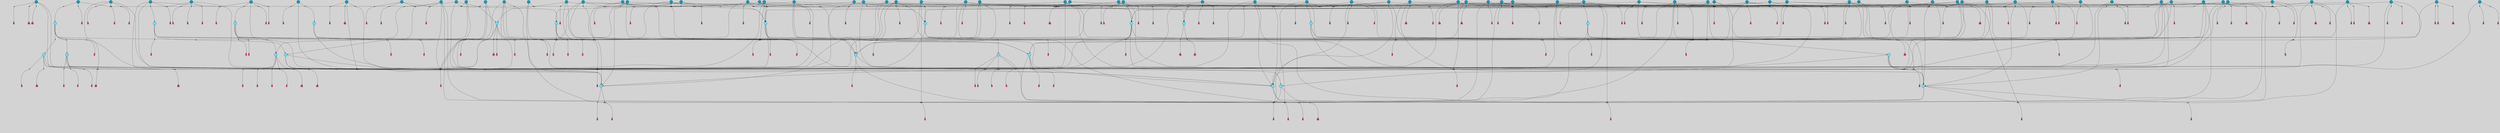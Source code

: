 // File exported with GEGELATI v1.3.1
// On the 2024-04-08 16:55:33
// With the File::TPGGraphDotExporter
digraph{
	graph[pad = "0.212, 0.055" bgcolor = lightgray]
	node[shape=circle style = filled label = ""]
		T3 [fillcolor="#66ddff"]
		T7 [fillcolor="#66ddff"]
		T9 [fillcolor="#66ddff"]
		T11 [fillcolor="#66ddff"]
		T24 [fillcolor="#66ddff"]
		T27 [fillcolor="#66ddff"]
		T82 [fillcolor="#66ddff"]
		T90 [fillcolor="#66ddff"]
		T111 [fillcolor="#66ddff"]
		T129 [fillcolor="#66ddff"]
		T131 [fillcolor="#66ddff"]
		T149 [fillcolor="#66ddff"]
		T175 [fillcolor="#66ddff"]
		T188 [fillcolor="#66ddff"]
		T194 [fillcolor="#66ddff"]
		T237 [fillcolor="#1199bb"]
		T262 [fillcolor="#1199bb"]
		T270 [fillcolor="#1199bb"]
		T273 [fillcolor="#1199bb"]
		T282 [fillcolor="#1199bb"]
		T293 [fillcolor="#1199bb"]
		T310 [fillcolor="#66ddff"]
		T319 [fillcolor="#66ddff"]
		T345 [fillcolor="#1199bb"]
		T350 [fillcolor="#66ddff"]
		T360 [fillcolor="#1199bb"]
		T369 [fillcolor="#1199bb"]
		T372 [fillcolor="#1199bb"]
		T386 [fillcolor="#66ddff"]
		T387 [fillcolor="#1199bb"]
		T390 [fillcolor="#1199bb"]
		T391 [fillcolor="#1199bb"]
		T393 [fillcolor="#1199bb"]
		T371 [fillcolor="#66ddff"]
		T407 [fillcolor="#66ddff"]
		T410 [fillcolor="#66ddff"]
		T413 [fillcolor="#1199bb"]
		T414 [fillcolor="#66ddff"]
		T415 [fillcolor="#1199bb"]
		T416 [fillcolor="#1199bb"]
		T417 [fillcolor="#1199bb"]
		T418 [fillcolor="#1199bb"]
		T419 [fillcolor="#1199bb"]
		T420 [fillcolor="#1199bb"]
		T421 [fillcolor="#1199bb"]
		T422 [fillcolor="#1199bb"]
		T423 [fillcolor="#1199bb"]
		T424 [fillcolor="#1199bb"]
		T425 [fillcolor="#1199bb"]
		T361 [fillcolor="#1199bb"]
		T431 [fillcolor="#1199bb"]
		T433 [fillcolor="#1199bb"]
		T434 [fillcolor="#1199bb"]
		T436 [fillcolor="#1199bb"]
		T437 [fillcolor="#1199bb"]
		T438 [fillcolor="#1199bb"]
		T439 [fillcolor="#1199bb"]
		T440 [fillcolor="#1199bb"]
		T443 [fillcolor="#1199bb"]
		T444 [fillcolor="#1199bb"]
		T445 [fillcolor="#1199bb"]
		T446 [fillcolor="#1199bb"]
		T447 [fillcolor="#1199bb"]
		T451 [fillcolor="#1199bb"]
		T452 [fillcolor="#1199bb"]
		T458 [fillcolor="#1199bb"]
		T459 [fillcolor="#1199bb"]
		T462 [fillcolor="#1199bb"]
		T469 [fillcolor="#1199bb"]
		T472 [fillcolor="#1199bb"]
		T473 [fillcolor="#1199bb"]
		T474 [fillcolor="#1199bb"]
		T476 [fillcolor="#1199bb"]
		T479 [fillcolor="#1199bb"]
		T480 [fillcolor="#1199bb"]
		T483 [fillcolor="#1199bb"]
		T484 [fillcolor="#1199bb"]
		T485 [fillcolor="#1199bb"]
		T429 [fillcolor="#1199bb"]
		T488 [fillcolor="#1199bb"]
		T490 [fillcolor="#1199bb"]
		T496 [fillcolor="#1199bb"]
		T321 [fillcolor="#1199bb"]
		T500 [fillcolor="#1199bb"]
		T501 [fillcolor="#1199bb"]
		T502 [fillcolor="#1199bb"]
		T505 [fillcolor="#1199bb"]
		T507 [fillcolor="#1199bb"]
		T509 [fillcolor="#1199bb"]
		T510 [fillcolor="#1199bb"]
		T511 [fillcolor="#1199bb"]
		T512 [fillcolor="#1199bb"]
		T513 [fillcolor="#1199bb"]
		T514 [fillcolor="#1199bb"]
		T518 [fillcolor="#1199bb"]
		T519 [fillcolor="#1199bb"]
		T521 [fillcolor="#1199bb"]
		T522 [fillcolor="#1199bb"]
		T523 [fillcolor="#66ddff"]
		T524 [fillcolor="#1199bb"]
		T525 [fillcolor="#1199bb"]
		T526 [fillcolor="#1199bb"]
		P4845 [fillcolor="#cccccc" shape=point] //6|
		I4845 [shape=box style=invis label="6|1&2|6#1|7&#92;n10|7&2|0#1|5&#92;n9|4&0|1#2|2&#92;n8|6&0|0#1|0&#92;n"]
		P4845 -> I4845[style=invis]
		A3795 [fillcolor="#ff3366" shape=box margin=0.03 width=0 height=0 label="3"]
		T3 -> P4845 -> A3795
		P4846 [fillcolor="#cccccc" shape=point] //3|
		I4846 [shape=box style=invis label="7|6&2|4#0|2&#92;n10|3&2|7#1|4&#92;n11|6&0|4#0|1&#92;n7|1&0|0#2|6&#92;n7|6&0|3#2|6&#92;n4|0&2|6#0|1&#92;n4|4&2|5#0|2&#92;n4|6&0|4#2|7&#92;n10|0&2|3#1|5&#92;n2|6&0|5#0|2&#92;n1|0&2|3#0|7&#92;n1|6&2|0#0|5&#92;n6|2&0|1#0|7&#92;n9|2&0|3#2|7&#92;n5|3&0|6#0|6&#92;n1|7&2|5#2|3&#92;n8|1&2|7#0|6&#92;n1|0&2|5#2|1&#92;n7|1&2|2#2|5&#92;n7|4&2|6#0|3&#92;n"]
		P4846 -> I4846[style=invis]
		A3796 [fillcolor="#ff3366" shape=box margin=0.03 width=0 height=0 label="4"]
		T3 -> P4846 -> A3796
		P4847 [fillcolor="#cccccc" shape=point] //-3|
		I4847 [shape=box style=invis label="1|6&2|7#0|7&#92;n10|2&0|7#1|3&#92;n9|6&2|7#2|2&#92;n5|3&0|7#0|7&#92;n1|6&2|3#0|0&#92;n2|3&2|3#2|2&#92;n5|1&2|6#0|6&#92;n"]
		P4847 -> I4847[style=invis]
		A3797 [fillcolor="#ff3366" shape=box margin=0.03 width=0 height=0 label="7"]
		T7 -> P4847 -> A3797
		P4848 [fillcolor="#cccccc" shape=point] //5|
		I4848 [shape=box style=invis label="0|5&2|3#0|1&#92;n0|6&2|1#2|4&#92;n6|2&2|6#0|7&#92;n7|4&0|3#0|1&#92;n5|4&0|7#1|6&#92;n9|1&0|5#2|2&#92;n6|3&2|3#1|7&#92;n11|7&2|4#1|6&#92;n2|5&0|1#0|0&#92;n4|7&0|0#0|2&#92;n6|2&0|6#0|0&#92;n2|1&2|6#2|4&#92;n10|0&2|0#1|0&#92;n6|6&2|4#0|6&#92;n"]
		P4848 -> I4848[style=invis]
		A3798 [fillcolor="#ff3366" shape=box margin=0.03 width=0 height=0 label="8"]
		T7 -> P4848 -> A3798
		P4849 [fillcolor="#cccccc" shape=point] //-6|
		I4849 [shape=box style=invis label="11|1&0|7#2|0&#92;n10|4&0|1#1|0&#92;n4|3&2|4#2|1&#92;n0|5&2|0#0|0&#92;n6|1&0|0#0|3&#92;n8|2&2|0#0|4&#92;n11|4&2|0#1|6&#92;n7|0&2|6#2|3&#92;n5|3&2|6#2|0&#92;n2|0&2|0#0|4&#92;n"]
		P4849 -> I4849[style=invis]
		A3799 [fillcolor="#ff3366" shape=box margin=0.03 width=0 height=0 label="9"]
		T9 -> P4849 -> A3799
		P4850 [fillcolor="#cccccc" shape=point] //2|
		I4850 [shape=box style=invis label="6|3&2|7#1|4&#92;n8|6&0|0#2|5&#92;n2|1&0|2#0|3&#92;n8|7&0|6#0|4&#92;n2|1&2|0#0|1&#92;n0|0&2|2#2|3&#92;n6|6&0|7#2|1&#92;n6|1&0|7#2|6&#92;n5|4&2|7#0|4&#92;n0|3&0|4#2|0&#92;n11|0&2|0#2|5&#92;n4|5&2|5#2|4&#92;n5|7&0|6#0|4&#92;n9|7&2|5#0|3&#92;n5|4&2|1#0|3&#92;n5|3&0|1#1|7&#92;n0|4&0|3#2|5&#92;n"]
		P4850 -> I4850[style=invis]
		A3800 [fillcolor="#ff3366" shape=box margin=0.03 width=0 height=0 label="10"]
		T9 -> P4850 -> A3800
		P4851 [fillcolor="#cccccc" shape=point] //6|
		I4851 [shape=box style=invis label="3|0&2|7#2|2&#92;n3|2&0|4#2|5&#92;n5|1&0|2#1|0&#92;n8|7&0|1#2|0&#92;n8|5&0|3#0|6&#92;n0|2&0|2#2|3&#92;n1|5&2|5#0|5&#92;n5|6&0|6#0|7&#92;n6|7&0|0#2|6&#92;n1|2&2|3#0|0&#92;n7|7&2|3#0|4&#92;n0|7&2|7#0|6&#92;n1|0&2|2#2|7&#92;n4|4&0|1#0|0&#92;n"]
		P4851 -> I4851[style=invis]
		A3801 [fillcolor="#ff3366" shape=box margin=0.03 width=0 height=0 label="11"]
		T11 -> P4851 -> A3801
		P4852 [fillcolor="#cccccc" shape=point] //-4|
		I4852 [shape=box style=invis label="4|1&0|4#2|6&#92;n1|2&2|2#2|0&#92;n1|2&2|0#0|6&#92;n8|4&2|3#2|5&#92;n5|5&2|1#1|0&#92;n"]
		P4852 -> I4852[style=invis]
		A3802 [fillcolor="#ff3366" shape=box margin=0.03 width=0 height=0 label="12"]
		T11 -> P4852 -> A3802
		P4853 [fillcolor="#cccccc" shape=point] //1|
		I4853 [shape=box style=invis label="5|1&0|6#2|7&#92;n2|4&0|4#2|2&#92;n0|6&0|5#0|4&#92;n10|6&2|5#1|6&#92;n9|3&0|1#1|7&#92;n10|3&2|2#1|0&#92;n5|0&0|0#2|1&#92;n11|3&2|3#1|5&#92;n10|3&0|1#1|0&#92;n2|4&0|1#0|1&#92;n0|2&0|3#2|4&#92;n9|2&2|1#2|5&#92;n11|7&2|6#2|6&#92;n"]
		P4853 -> I4853[style=invis]
		T24 -> P4853 -> T7
		P4854 [fillcolor="#cccccc" shape=point] //5|
		I4854 [shape=box style=invis label="3|0&2|0#0|1&#92;n3|0&0|7#0|1&#92;n5|3&0|2#2|6&#92;n4|4&2|4#2|6&#92;n11|2&0|7#1|6&#92;n2|7&2|2#2|5&#92;n9|3&2|6#2|7&#92;n7|7&0|0#0|4&#92;n6|1&2|4#2|3&#92;n5|4&2|0#1|6&#92;n1|3&0|7#0|4&#92;n"]
		P4854 -> I4854[style=invis]
		A3803 [fillcolor="#ff3366" shape=box margin=0.03 width=0 height=0 label="7"]
		T24 -> P4854 -> A3803
		P4855 [fillcolor="#cccccc" shape=point] //-2|
		I4855 [shape=box style=invis label="4|1&0|4#0|3&#92;n4|2&0|5#2|0&#92;n5|5&2|6#0|5&#92;n1|4&0|1#0|2&#92;n6|3&2|7#1|5&#92;n0|4&2|0#0|3&#92;n8|5&2|5#1|2&#92;n10|7&2|7#1|1&#92;n3|4&0|0#2|1&#92;n3|6&2|5#2|5&#92;n8|3&0|1#0|7&#92;n10|0&2|7#1|3&#92;n4|1&2|4#0|1&#92;n9|3&2|0#0|4&#92;n3|6&2|0#0|4&#92;n1|2&0|6#2|1&#92;n4|0&2|1#2|2&#92;n"]
		P4855 -> I4855[style=invis]
		A3804 [fillcolor="#ff3366" shape=box margin=0.03 width=0 height=0 label="14"]
		T24 -> P4855 -> A3804
		P4856 [fillcolor="#cccccc" shape=point] //2|
		I4856 [shape=box style=invis label="9|1&2|3#0|1&#92;n5|2&2|0#2|4&#92;n3|6&2|5#2|7&#92;n7|0&2|5#0|4&#92;n1|2&0|3#0|5&#92;n7|3&2|7#0|0&#92;n"]
		P4856 -> I4856[style=invis]
		A3805 [fillcolor="#ff3366" shape=box margin=0.03 width=0 height=0 label="2"]
		T27 -> P4856 -> A3805
		P4857 [fillcolor="#cccccc" shape=point] //-6|
		I4857 [shape=box style=invis label="7|5&0|4#0|4&#92;n11|0&2|5#2|1&#92;n"]
		P4857 -> I4857[style=invis]
		A3806 [fillcolor="#ff3366" shape=box margin=0.03 width=0 height=0 label="3"]
		T27 -> P4857 -> A3806
		T27 -> P4846
		P4858 [fillcolor="#cccccc" shape=point] //0|
		I4858 [shape=box style=invis label="2|5&0|1#0|6&#92;n6|1&2|2#2|7&#92;n8|0&0|3#1|4&#92;n4|3&2|5#2|4&#92;n8|1&2|4#0|0&#92;n6|6&0|1#2|6&#92;n11|7&2|4#2|5&#92;n6|2&2|4#0|2&#92;n8|5&2|4#2|4&#92;n2|1&2|1#2|2&#92;n2|7&2|5#2|6&#92;n9|7&0|5#0|4&#92;n1|2&0|5#2|6&#92;n4|2&2|3#2|7&#92;n3|3&2|1#0|2&#92;n"]
		P4858 -> I4858[style=invis]
		A3807 [fillcolor="#ff3366" shape=box margin=0.03 width=0 height=0 label="5"]
		T27 -> P4858 -> A3807
		P4859 [fillcolor="#cccccc" shape=point] //0|
		I4859 [shape=box style=invis label="4|0&0|3#2|7&#92;n10|2&0|3#1|7&#92;n3|5&0|2#0|3&#92;n4|5&0|0#2|1&#92;n10|7&2|0#1|2&#92;n5|3&2|3#1|6&#92;n9|5&2|0#0|4&#92;n5|4&2|7#0|2&#92;n10|3&2|7#1|4&#92;n7|2&0|1#2|6&#92;n8|6&0|5#0|5&#92;n8|7&2|3#0|5&#92;n2|6&2|4#0|0&#92;n"]
		P4859 -> I4859[style=invis]
		A3808 [fillcolor="#ff3366" shape=box margin=0.03 width=0 height=0 label="5"]
		T27 -> P4859 -> A3808
		P4860 [fillcolor="#cccccc" shape=point] //6|
		I4860 [shape=box style=invis label="7|0&2|5#1|2&#92;n10|6&2|1#1|3&#92;n7|5&0|2#0|7&#92;n10|7&0|1#1|5&#92;n4|6&2|5#0|5&#92;n4|4&0|7#2|7&#92;n"]
		P4860 -> I4860[style=invis]
		A3809 [fillcolor="#ff3366" shape=box margin=0.03 width=0 height=0 label="7"]
		T82 -> P4860 -> A3809
		P4861 [fillcolor="#cccccc" shape=point] //6|
		I4861 [shape=box style=invis label="0|5&2|3#0|1&#92;n0|6&2|1#2|4&#92;n9|1&0|5#2|2&#92;n7|4&0|3#0|1&#92;n5|4&0|7#1|6&#92;n2|5&0|1#0|0&#92;n6|3&2|3#1|7&#92;n11|7&2|4#1|6&#92;n6|2&2|6#0|1&#92;n4|7&0|0#0|2&#92;n6|2&0|6#0|0&#92;n9|1&2|6#2|4&#92;n10|0&2|0#1|0&#92;n6|6&2|4#0|6&#92;n"]
		P4861 -> I4861[style=invis]
		A3810 [fillcolor="#ff3366" shape=box margin=0.03 width=0 height=0 label="8"]
		T82 -> P4861 -> A3810
		T82 -> P4849
		P4862 [fillcolor="#cccccc" shape=point] //-2|
		I4862 [shape=box style=invis label="8|4&2|1#2|5&#92;n4|1&0|7#2|1&#92;n5|7&2|3#2|2&#92;n10|4&2|5#1|7&#92;n10|0&2|6#1|3&#92;n4|5&2|7#0|6&#92;n9|5&2|4#0|4&#92;n2|4&0|5#0|7&#92;n11|1&2|4#2|6&#92;n5|6&0|7#1|2&#92;n2|7&2|7#2|6&#92;n5|2&0|5#1|5&#92;n3|0&0|6#0|2&#92;n4|0&0|4#2|4&#92;n4|4&2|6#0|7&#92;n10|6&2|0#1|4&#92;n9|7&0|3#1|4&#92;n1|4&2|6#0|3&#92;n11|5&2|6#0|3&#92;n0|3&0|5#0|1&#92;n"]
		P4862 -> I4862[style=invis]
		A3811 [fillcolor="#ff3366" shape=box margin=0.03 width=0 height=0 label="13"]
		T90 -> P4862 -> A3811
		P4863 [fillcolor="#cccccc" shape=point] //4|
		I4863 [shape=box style=invis label="7|1&2|6#1|3&#92;n10|1&0|3#1|6&#92;n8|5&2|3#2|1&#92;n11|5&0|0#2|6&#92;n4|1&0|6#0|0&#92;n11|1&0|2#0|3&#92;n2|0&2|1#0|7&#92;n"]
		P4863 -> I4863[style=invis]
		A3812 [fillcolor="#ff3366" shape=box margin=0.03 width=0 height=0 label="2"]
		T90 -> P4863 -> A3812
		P4864 [fillcolor="#cccccc" shape=point] //7|
		I4864 [shape=box style=invis label="10|3&0|1#1|4&#92;n4|6&0|0#0|2&#92;n4|5&0|6#0|0&#92;n4|3&0|6#2|1&#92;n7|0&0|3#1|2&#92;n4|7&0|6#0|5&#92;n7|6&0|7#0|6&#92;n6|6&0|0#0|3&#92;n11|1&0|4#2|5&#92;n10|2&0|3#1|2&#92;n"]
		P4864 -> I4864[style=invis]
		A3813 [fillcolor="#ff3366" shape=box margin=0.03 width=0 height=0 label="4"]
		T90 -> P4864 -> A3813
		P4865 [fillcolor="#cccccc" shape=point] //-3|
		I4865 [shape=box style=invis label="8|1&2|3#0|5&#92;n0|6&0|5#0|5&#92;n3|7&2|1#0|6&#92;n3|5&0|1#0|0&#92;n9|5&2|0#0|4&#92;n3|5&0|2#0|3&#92;n10|6&2|4#1|0&#92;n9|4&2|7#2|6&#92;n1|7&2|5#2|2&#92;n"]
		P4865 -> I4865[style=invis]
		A3814 [fillcolor="#ff3366" shape=box margin=0.03 width=0 height=0 label="5"]
		T90 -> P4865 -> A3814
		P4866 [fillcolor="#cccccc" shape=point] //-7|
		I4866 [shape=box style=invis label="3|0&2|0#0|1&#92;n1|1&0|2#0|4&#92;n11|2&0|7#1|6&#92;n9|7&0|0#0|4&#92;n3|0&0|7#0|1&#92;n9|3&2|6#2|7&#92;n5|3&0|2#2|6&#92;n6|1&2|4#2|3&#92;n5|4&2|0#1|6&#92;n1|3&0|7#0|7&#92;n"]
		P4866 -> I4866[style=invis]
		A3815 [fillcolor="#ff3366" shape=box margin=0.03 width=0 height=0 label="7"]
		T90 -> P4866 -> A3815
		P4867 [fillcolor="#cccccc" shape=point] //-5|
		I4867 [shape=box style=invis label="0|0&2|3#0|2&#92;n10|5&0|6#1|3&#92;n7|3&0|6#2|3&#92;n3|4&0|6#0|6&#92;n10|5&0|2#1|1&#92;n5|0&0|1#0|3&#92;n6|6&2|5#1|5&#92;n7|4&0|2#1|7&#92;n5|7&0|1#2|5&#92;n1|5&0|0#0|3&#92;n7|5&2|1#2|6&#92;n9|0&0|2#0|0&#92;n4|0&2|4#0|0&#92;n4|6&0|0#2|3&#92;n3|1&0|6#2|5&#92;n7|7&2|1#2|3&#92;n9|4&2|2#0|6&#92;n"]
		P4867 -> I4867[style=invis]
		T111 -> P4867 -> T9
		P4868 [fillcolor="#cccccc" shape=point] //7|
		I4868 [shape=box style=invis label="7|4&2|1#2|0&#92;n4|1&2|4#2|3&#92;n5|0&2|0#2|2&#92;n6|1&2|4#2|6&#92;n"]
		P4868 -> I4868[style=invis]
		A3816 [fillcolor="#ff3366" shape=box margin=0.03 width=0 height=0 label="9"]
		T111 -> P4868 -> A3816
		P4869 [fillcolor="#cccccc" shape=point] //2|
		I4869 [shape=box style=invis label="3|0&2|0#0|1&#92;n11|2&0|7#1|6&#92;n8|7&2|4#0|5&#92;n5|3&0|2#2|6&#92;n4|4&2|4#2|6&#92;n3|0&0|7#0|1&#92;n2|7&2|2#2|5&#92;n9|3&2|6#2|7&#92;n7|7&0|0#0|4&#92;n6|1&2|4#1|3&#92;n5|4&2|0#1|6&#92;n1|3&0|7#0|4&#92;n"]
		P4869 -> I4869[style=invis]
		A3817 [fillcolor="#ff3366" shape=box margin=0.03 width=0 height=0 label="7"]
		T111 -> P4869 -> A3817
		T111 -> P4849
		P4870 [fillcolor="#cccccc" shape=point] //8|
		I4870 [shape=box style=invis label="9|0&0|1#2|0&#92;n10|1&2|5#1|4&#92;n8|2&2|6#0|4&#92;n2|4&2|5#2|3&#92;n4|2&2|2#0|2&#92;n7|5&0|2#0|0&#92;n8|2&2|1#1|3&#92;n8|7&0|7#2|1&#92;n1|1&0|0#0|7&#92;n5|6&2|5#1|0&#92;n6|6&2|5#0|0&#92;n11|4&0|3#2|6&#92;n4|2&2|4#0|7&#92;n5|6&0|1#2|0&#92;n11|3&0|2#0|7&#92;n"]
		P4870 -> I4870[style=invis]
		A3818 [fillcolor="#ff3366" shape=box margin=0.03 width=0 height=0 label="6"]
		T129 -> P4870 -> A3818
		T129 -> P4854
		P4871 [fillcolor="#cccccc" shape=point] //10|
		I4871 [shape=box style=invis label="4|5&2|7#2|1&#92;n1|7&2|3#0|6&#92;n3|5&2|2#0|3&#92;n10|3&0|7#1|4&#92;n7|1&0|4#2|6&#92;n10|2&0|3#1|7&#92;n9|5&2|0#0|4&#92;n4|0&0|3#2|7&#92;n11|4&2|6#1|2&#92;n5|4&2|7#0|2&#92;n2|6&2|4#0|0&#92;n6|5&0|7#2|1&#92;n5|3&2|3#1|6&#92;n10|7&2|0#1|2&#92;n"]
		P4871 -> I4871[style=invis]
		A3819 [fillcolor="#ff3366" shape=box margin=0.03 width=0 height=0 label="5"]
		T129 -> P4871 -> A3819
		P4872 [fillcolor="#cccccc" shape=point] //5|
		I4872 [shape=box style=invis label="9|4&2|3#1|3&#92;n0|4&2|4#0|5&#92;n6|1&2|6#2|5&#92;n4|0&0|5#2|0&#92;n"]
		P4872 -> I4872[style=invis]
		A3820 [fillcolor="#ff3366" shape=box margin=0.03 width=0 height=0 label="7"]
		T129 -> P4872 -> A3820
		P4873 [fillcolor="#cccccc" shape=point] //6|
		I4873 [shape=box style=invis label="9|4&2|7#0|6&#92;n8|4&0|1#1|0&#92;n1|3&0|0#2|1&#92;n2|4&0|6#2|2&#92;n5|1&2|5#0|7&#92;n3|0&0|3#2|6&#92;n2|2&2|6#0|2&#92;n8|4&0|4#2|2&#92;n5|1&2|4#0|3&#92;n9|4&0|6#0|6&#92;n5|0&2|2#1|5&#92;n11|7&0|0#1|1&#92;n0|4&0|3#0|3&#92;n7|7&2|4#2|5&#92;n1|5&0|1#2|1&#92;n"]
		P4873 -> I4873[style=invis]
		A3821 [fillcolor="#ff3366" shape=box margin=0.03 width=0 height=0 label="1"]
		T129 -> P4873 -> A3821
		P4874 [fillcolor="#cccccc" shape=point] //6|
		I4874 [shape=box style=invis label="10|4&2|6#1|2&#92;n8|4&0|1#1|0&#92;n0|4&2|6#0|0&#92;n8|4&2|5#2|1&#92;n7|5&2|5#1|0&#92;n3|6&0|6#2|2&#92;n1|7&0|7#0|5&#92;n2|0&0|7#2|4&#92;n2|6&2|2#0|0&#92;n0|7&2|7#0|7&#92;n11|6&0|4#2|2&#92;n5|5&0|0#0|1&#92;n10|1&0|0#1|0&#92;n7|3&0|1#2|5&#92;n9|2&2|7#1|5&#92;n9|4&2|6#2|7&#92;n1|6&2|4#2|2&#92;n3|3&2|2#0|7&#92;n1|6&2|0#0|0&#92;n6|4&2|6#1|0&#92;n"]
		P4874 -> I4874[style=invis]
		A3822 [fillcolor="#ff3366" shape=box margin=0.03 width=0 height=0 label="1"]
		T131 -> P4874 -> A3822
		P4875 [fillcolor="#cccccc" shape=point] //9|
		I4875 [shape=box style=invis label="11|0&2|0#1|1&#92;n3|6&0|6#0|0&#92;n1|4&0|0#2|4&#92;n7|5&2|2#1|3&#92;n11|7&2|6#1|7&#92;n5|2&0|6#1|5&#92;n9|5&0|6#0|3&#92;n2|2&2|7#0|5&#92;n9|3&2|2#2|0&#92;n11|0&2|7#0|1&#92;n1|1&2|0#0|1&#92;n6|6&0|6#1|2&#92;n9|7&0|1#0|3&#92;n2|0&2|4#2|5&#92;n2|4&2|2#0|0&#92;n6|1&2|1#1|7&#92;n10|7&2|5#1|6&#92;n11|5&2|7#2|4&#92;n"]
		P4875 -> I4875[style=invis]
		A3823 [fillcolor="#ff3366" shape=box margin=0.03 width=0 height=0 label="1"]
		T131 -> P4875 -> A3823
		T131 -> P4857
		P4876 [fillcolor="#cccccc" shape=point] //5|
		I4876 [shape=box style=invis label="3|0&0|0#0|1&#92;n5|6&0|4#0|3&#92;n4|4&2|4#2|6&#92;n11|2&0|7#1|6&#92;n2|7&2|2#2|5&#92;n9|3&2|6#2|7&#92;n7|7&0|0#0|4&#92;n6|1&2|4#2|3&#92;n5|4&2|0#1|6&#92;n5|3&0|2#2|6&#92;n1|3&0|7#0|4&#92;n"]
		P4876 -> I4876[style=invis]
		A3824 [fillcolor="#ff3366" shape=box margin=0.03 width=0 height=0 label="7"]
		T131 -> P4876 -> A3824
		T131 -> P4872
		P4877 [fillcolor="#cccccc" shape=point] //-3|
		I4877 [shape=box style=invis label="2|6&0|0#0|7&#92;n9|6&2|0#0|6&#92;n3|0&0|5#0|1&#92;n5|5&0|4#0|3&#92;n6|1&2|4#2|3&#92;n2|7&2|2#2|5&#92;n5|3&0|2#2|6&#92;n7|7&0|0#0|4&#92;n5|4&2|0#1|6&#92;n9|3&2|6#2|7&#92;n1|3&0|7#0|4&#92;n"]
		P4877 -> I4877[style=invis]
		A3825 [fillcolor="#ff3366" shape=box margin=0.03 width=0 height=0 label="7"]
		T149 -> P4877 -> A3825
		P4878 [fillcolor="#cccccc" shape=point] //4|
		I4878 [shape=box style=invis label="6|0&0|7#1|0&#92;n8|6&2|6#2|7&#92;n"]
		P4878 -> I4878[style=invis]
		A3826 [fillcolor="#ff3366" shape=box margin=0.03 width=0 height=0 label="3"]
		T149 -> P4878 -> A3826
		P4879 [fillcolor="#cccccc" shape=point] //0|
		I4879 [shape=box style=invis label="2|5&0|1#0|6&#92;n6|1&2|2#2|7&#92;n8|0&0|3#1|4&#92;n11|7&2|4#2|5&#92;n8|1&2|4#0|0&#92;n6|6&0|1#2|6&#92;n7|0&2|4#1|0&#92;n4|1&2|5#2|4&#92;n6|2&2|4#0|2&#92;n8|5&2|4#2|4&#92;n2|1&2|1#2|2&#92;n2|7&2|5#2|6&#92;n9|7&0|5#0|4&#92;n1|2&0|5#2|6&#92;n4|2&2|3#2|7&#92;n3|3&2|1#0|2&#92;n"]
		P4879 -> I4879[style=invis]
		A3827 [fillcolor="#ff3366" shape=box margin=0.03 width=0 height=0 label="5"]
		T149 -> P4879 -> A3827
		P4880 [fillcolor="#cccccc" shape=point] //-8|
		I4880 [shape=box style=invis label="7|5&0|4#2|4&#92;n"]
		P4880 -> I4880[style=invis]
		A3828 [fillcolor="#ff3366" shape=box margin=0.03 width=0 height=0 label="3"]
		T149 -> P4880 -> A3828
		P4881 [fillcolor="#cccccc" shape=point] //7|
		I4881 [shape=box style=invis label="1|6&2|7#0|7&#92;n9|6&2|7#2|2&#92;n10|2&0|7#1|0&#92;n1|6&2|3#0|0&#92;n5|0&2|2#1|1&#92;n2|3&2|3#2|2&#92;n5|1&2|6#0|6&#92;n"]
		P4881 -> I4881[style=invis]
		T149 -> P4881 -> T90
		P4882 [fillcolor="#cccccc" shape=point] //3|
		I4882 [shape=box style=invis label="4|7&0|7#2|7&#92;n11|5&2|6#0|2&#92;n5|5&2|6#2|0&#92;n3|2&0|6#0|3&#92;n10|2&2|5#1|5&#92;n9|4&2|3#1|5&#92;n2|5&2|7#2|4&#92;n11|3&2|5#1|0&#92;n7|0&0|7#2|1&#92;n1|2&0|5#0|1&#92;n"]
		P4882 -> I4882[style=invis]
		A3829 [fillcolor="#ff3366" shape=box margin=0.03 width=0 height=0 label="5"]
		T175 -> P4882 -> A3829
		P4883 [fillcolor="#cccccc" shape=point] //2|
		I4883 [shape=box style=invis label="7|1&0|6#0|1&#92;n5|2&2|5#1|6&#92;n10|1&2|1#1|1&#92;n4|7&0|4#2|2&#92;n11|7&0|4#2|7&#92;n5|0&0|5#1|7&#92;n8|2&0|5#2|4&#92;n10|0&2|6#1|6&#92;n5|1&0|1#2|3&#92;n1|6&2|0#0|1&#92;n9|6&2|2#1|4&#92;n3|4&2|3#0|0&#92;n10|1&0|1#1|0&#92;n2|2&0|1#2|1&#92;n3|1&2|7#0|3&#92;n"]
		P4883 -> I4883[style=invis]
		A3830 [fillcolor="#ff3366" shape=box margin=0.03 width=0 height=0 label="10"]
		T175 -> P4883 -> A3830
		P4884 [fillcolor="#cccccc" shape=point] //-1|
		I4884 [shape=box style=invis label="1|7&2|1#0|6&#92;n8|1&2|3#0|5&#92;n10|6&2|7#1|0&#92;n1|7&2|5#0|2&#92;n0|3&0|3#2|2&#92;n3|5&0|1#0|0&#92;n3|5&0|2#0|3&#92;n1|5&2|0#0|4&#92;n5|7&2|2#2|5&#92;n4|0&2|3#0|3&#92;n"]
		P4884 -> I4884[style=invis]
		T175 -> P4884 -> T3
		P4885 [fillcolor="#cccccc" shape=point] //-3|
		I4885 [shape=box style=invis label="6|3&2|4#1|4&#92;n5|3&0|1#1|7&#92;n2|1&0|2#2|3&#92;n8|7&0|6#0|4&#92;n2|1&2|0#0|1&#92;n0|0&2|2#2|3&#92;n6|1&0|7#2|6&#92;n5|7&0|2#0|4&#92;n0|3&0|4#2|0&#92;n11|0&2|0#2|5&#92;n6|0&2|0#1|4&#92;n8|6&0|2#2|5&#92;n5|4&2|1#0|3&#92;n9|7&2|5#0|3&#92;n5|4&2|7#0|4&#92;n"]
		P4885 -> I4885[style=invis]
		A3831 [fillcolor="#ff3366" shape=box margin=0.03 width=0 height=0 label="10"]
		T175 -> P4885 -> A3831
		P4886 [fillcolor="#cccccc" shape=point] //4|
		I4886 [shape=box style=invis label="7|1&0|6#0|1&#92;n5|2&2|5#1|6&#92;n10|1&2|1#1|1&#92;n9|6&2|2#1|4&#92;n4|7&0|4#2|2&#92;n9|6&0|4#1|1&#92;n10|0&2|6#1|6&#92;n5|1&0|1#2|3&#92;n1|6&2|0#0|1&#92;n8|2&0|5#2|4&#92;n3|4&2|3#0|0&#92;n10|1&0|5#1|0&#92;n2|2&0|1#2|1&#92;n3|1&2|7#0|3&#92;n"]
		P4886 -> I4886[style=invis]
		A3832 [fillcolor="#ff3366" shape=box margin=0.03 width=0 height=0 label="10"]
		T175 -> P4886 -> A3832
		P4887 [fillcolor="#cccccc" shape=point] //-9|
		I4887 [shape=box style=invis label="10|7&2|3#1|3&#92;n6|1&2|4#2|3&#92;n2|0&2|0#2|7&#92;n5|4&2|5#1|3&#92;n2|2&2|1#0|3&#92;n9|0&2|0#0|3&#92;n"]
		P4887 -> I4887[style=invis]
		A3833 [fillcolor="#ff3366" shape=box margin=0.03 width=0 height=0 label="2"]
		T188 -> P4887 -> A3833
		T188 -> P4885
		P4888 [fillcolor="#cccccc" shape=point] //0|
		I4888 [shape=box style=invis label="2|6&2|4#2|0&#92;n3|7&0|2#0|3&#92;n10|3&0|3#1|7&#92;n4|5&0|0#2|1&#92;n10|7&2|0#1|2&#92;n5|3&2|3#1|6&#92;n8|6&0|5#0|5&#92;n4|5&0|5#2|6&#92;n5|4&2|7#0|2&#92;n10|3&2|7#1|4&#92;n9|5&2|0#0|4&#92;n8|7&2|3#0|5&#92;n4|0&0|3#2|7&#92;n"]
		P4888 -> I4888[style=invis]
		A3834 [fillcolor="#ff3366" shape=box margin=0.03 width=0 height=0 label="5"]
		T188 -> P4888 -> A3834
		P4889 [fillcolor="#cccccc" shape=point] //6|
		I4889 [shape=box style=invis label="9|0&2|1#2|0&#92;n5|6&0|1#2|0&#92;n3|2&0|0#0|3&#92;n8|2&2|6#0|1&#92;n2|4&2|5#2|3&#92;n10|1&2|5#1|4&#92;n7|5&0|2#0|0&#92;n8|2&2|1#1|3&#92;n8|7&0|7#2|1&#92;n1|1&0|0#0|7&#92;n6|3&2|5#0|5&#92;n11|3&0|2#0|7&#92;n11|4&0|3#2|6&#92;n4|2&2|4#0|7&#92;n4|2&2|2#0|2&#92;n5|6&2|5#1|0&#92;n"]
		P4889 -> I4889[style=invis]
		T188 -> P4889 -> T131
		P4890 [fillcolor="#cccccc" shape=point] //5|
		I4890 [shape=box style=invis label="3|0&2|0#2|1&#92;n3|0&0|7#0|1&#92;n5|3&0|2#2|6&#92;n4|4&2|4#2|6&#92;n5|4&2|0#1|6&#92;n2|7&2|2#2|5&#92;n1|3&0|7#0|4&#92;n11|6&2|2#0|7&#92;n7|7&0|0#0|4&#92;n6|1&2|4#2|3&#92;n11|0&0|7#1|6&#92;n9|3&2|6#2|7&#92;n"]
		P4890 -> I4890[style=invis]
		A3835 [fillcolor="#ff3366" shape=box margin=0.03 width=0 height=0 label="7"]
		T194 -> P4890 -> A3835
		P4891 [fillcolor="#cccccc" shape=point] //4|
		I4891 [shape=box style=invis label="7|1&0|6#0|1&#92;n6|7&2|7#1|7&#92;n10|1&2|1#1|1&#92;n9|6&2|2#1|4&#92;n4|7&0|4#2|2&#92;n9|6&0|5#1|1&#92;n10|0&2|6#1|6&#92;n5|1&0|1#2|3&#92;n10|1&0|5#1|0&#92;n3|4&2|3#0|0&#92;n8|2&0|5#2|4&#92;n1|6&2|0#0|0&#92;n2|3&0|1#2|6&#92;n5|2&2|2#1|6&#92;n2|2&0|1#2|1&#92;n3|1&2|7#0|3&#92;n6|7&2|3#0|4&#92;n"]
		P4891 -> I4891[style=invis]
		A3836 [fillcolor="#ff3366" shape=box margin=0.03 width=0 height=0 label="10"]
		T194 -> P4891 -> A3836
		P4892 [fillcolor="#cccccc" shape=point] //-4|
		I4892 [shape=box style=invis label="0|4&0|0#2|7&#92;n8|5&2|4#2|4&#92;n4|3&2|5#2|4&#92;n11|7&2|2#2|5&#92;n6|5&2|2#2|7&#92;n3|2&0|7#0|7&#92;n3|3&2|1#0|3&#92;n2|6&0|3#2|5&#92;n0|1&2|6#2|2&#92;n8|2&0|0#1|6&#92;n0|7&0|5#0|4&#92;n9|5&0|3#2|7&#92;n2|7&2|5#2|6&#92;n9|0&2|0#0|1&#92;n1|2&2|4#0|2&#92;n"]
		P4892 -> I4892[style=invis]
		T194 -> P4892 -> T27
		P4893 [fillcolor="#cccccc" shape=point] //7|
		I4893 [shape=box style=invis label="7|4&2|7#0|4&#92;n4|6&0|1#2|5&#92;n2|1&2|3#0|0&#92;n4|3&2|0#0|1&#92;n0|0&2|7#2|7&#92;n7|7&0|5#2|3&#92;n5|0&2|1#2|2&#92;n10|0&0|4#1|2&#92;n4|4&0|7#0|0&#92;n6|7&0|2#0|1&#92;n1|4&2|5#0|4&#92;n"]
		P4893 -> I4893[style=invis]
		A3837 [fillcolor="#ff3366" shape=box margin=0.03 width=0 height=0 label="0"]
		T194 -> P4893 -> A3837
		T237 -> P4858
		P4894 [fillcolor="#cccccc" shape=point] //-10|
		I4894 [shape=box style=invis label="8|2&2|7#1|7&#92;n9|2&2|5#0|4&#92;n10|7&0|7#1|6&#92;n9|7&2|6#0|3&#92;n4|4&2|1#0|1&#92;n5|6&2|0#1|4&#92;n0|0&2|0#0|5&#92;n4|5&0|1#0|2&#92;n6|1&0|7#0|6&#92;n"]
		P4894 -> I4894[style=invis]
		A3838 [fillcolor="#ff3366" shape=box margin=0.03 width=0 height=0 label="0"]
		T237 -> P4894 -> A3838
		P4895 [fillcolor="#cccccc" shape=point] //7|
		I4895 [shape=box style=invis label="3|3&2|7#0|4&#92;n4|3&2|6#0|3&#92;n8|4&0|6#1|2&#92;n5|6&2|3#0|4&#92;n0|7&2|1#0|5&#92;n8|7&2|2#2|5&#92;n9|1&0|0#1|0&#92;n10|1&2|1#1|4&#92;n10|5&0|6#1|7&#92;n5|2&2|3#0|4&#92;n2|0&2|6#2|7&#92;n1|7&0|1#0|7&#92;n"]
		P4895 -> I4895[style=invis]
		A3839 [fillcolor="#ff3366" shape=box margin=0.03 width=0 height=0 label="2"]
		T237 -> P4895 -> A3839
		P4896 [fillcolor="#cccccc" shape=point] //6|
		I4896 [shape=box style=invis label="4|3&0|6#0|3&#92;n5|7&2|3#2|2&#92;n5|6&0|7#1|2&#92;n1|4&2|6#0|3&#92;n11|1&0|4#2|6&#92;n9|5&2|4#1|4&#92;n2|4&0|5#0|7&#92;n10|0&0|6#1|3&#92;n3|1&0|6#0|2&#92;n2|7&2|7#2|6&#92;n5|2&0|5#1|5&#92;n10|4&2|5#1|7&#92;n4|0&0|4#2|4&#92;n8|4&2|1#2|5&#92;n10|6&2|0#1|4&#92;n4|5&2|7#0|6&#92;n11|5&2|6#2|3&#92;n0|3&0|5#0|1&#92;n"]
		P4896 -> I4896[style=invis]
		A3840 [fillcolor="#ff3366" shape=box margin=0.03 width=0 height=0 label="13"]
		T262 -> P4896 -> A3840
		P4897 [fillcolor="#cccccc" shape=point] //-9|
		I4897 [shape=box style=invis label="2|0&2|0#2|1&#92;n4|4&2|4#2|6&#92;n9|1&0|3#1|7&#92;n5|3&0|2#2|6&#92;n2|7&2|2#2|5&#92;n5|4&2|0#1|6&#92;n3|0&0|7#0|1&#92;n1|3&0|7#0|4&#92;n11|6&2|2#0|7&#92;n7|7&0|0#0|4&#92;n11|0&0|7#1|6&#92;n9|3&2|6#2|7&#92;n"]
		P4897 -> I4897[style=invis]
		A3841 [fillcolor="#ff3366" shape=box margin=0.03 width=0 height=0 label="7"]
		T262 -> P4897 -> A3841
		T262 -> P4880
		P4898 [fillcolor="#cccccc" shape=point] //5|
		I4898 [shape=box style=invis label="6|0&2|7#2|7&#92;n3|6&2|6#2|6&#92;n6|3&0|5#1|2&#92;n"]
		P4898 -> I4898[style=invis]
		A3842 [fillcolor="#ff3366" shape=box margin=0.03 width=0 height=0 label="3"]
		T262 -> P4898 -> A3842
		T262 -> P4846
		P4899 [fillcolor="#cccccc" shape=point] //2|
		I4899 [shape=box style=invis label="0|0&2|1#2|0&#92;n10|2&2|6#1|5&#92;n10|5&2|2#1|5&#92;n4|7&2|4#2|3&#92;n5|7&0|0#2|1&#92;n5|1&2|5#1|5&#92;n9|7&0|7#1|0&#92;n9|7&2|1#1|7&#92;n4|6&2|6#0|1&#92;n6|6&0|2#0|1&#92;n1|3&2|2#2|5&#92;n2|2&0|5#0|0&#92;n"]
		P4899 -> I4899[style=invis]
		T270 -> P4899 -> T188
		P4900 [fillcolor="#cccccc" shape=point] //5|
		I4900 [shape=box style=invis label="0|5&2|3#0|1&#92;n0|6&2|1#2|4&#92;n6|2&2|6#0|7&#92;n9|0&2|7#1|1&#92;n7|4&0|3#0|1&#92;n11|7&2|4#1|6&#92;n9|1&0|5#2|2&#92;n5|4&0|7#1|6&#92;n2|5&0|1#0|0&#92;n4|7&0|0#0|2&#92;n6|2&0|6#0|0&#92;n2|1&2|6#2|4&#92;n10|0&0|0#1|0&#92;n6|6&2|4#0|6&#92;n"]
		P4900 -> I4900[style=invis]
		T270 -> P4900 -> T129
		T270 -> P4878
		P4901 [fillcolor="#cccccc" shape=point] //5|
		I4901 [shape=box style=invis label="6|0&0|2#1|3&#92;n4|2&2|4#2|7&#92;n11|4&0|6#1|0&#92;n"]
		P4901 -> I4901[style=invis]
		A3843 [fillcolor="#ff3366" shape=box margin=0.03 width=0 height=0 label="3"]
		T270 -> P4901 -> A3843
		P4902 [fillcolor="#cccccc" shape=point] //-2|
		I4902 [shape=box style=invis label="11|7&2|0#1|7&#92;n4|3&0|1#2|5&#92;n0|4&2|4#2|7&#92;n1|6&0|0#0|4&#92;n4|0&0|0#0|5&#92;n0|6&2|3#2|0&#92;n9|6&2|5#1|3&#92;n0|7&2|1#2|5&#92;n4|4&0|5#0|1&#92;n10|4&0|0#1|0&#92;n"]
		P4902 -> I4902[style=invis]
		A3844 [fillcolor="#ff3366" shape=box margin=0.03 width=0 height=0 label="12"]
		T273 -> P4902 -> A3844
		T273 -> P4884
		T273 -> P4885
		P4903 [fillcolor="#cccccc" shape=point] //-1|
		I4903 [shape=box style=invis label="11|7&0|1#0|6&#92;n11|0&0|1#2|5&#92;n0|4&0|2#2|2&#92;n0|6&2|5#0|5&#92;n3|4&0|1#0|3&#92;n1|5&0|5#0|6&#92;n4|4&0|1#0|5&#92;n1|0&0|0#2|6&#92;n6|4&2|2#0|2&#92;n0|3&2|2#2|6&#92;n"]
		P4903 -> I4903[style=invis]
		A3845 [fillcolor="#ff3366" shape=box margin=0.03 width=0 height=0 label="5"]
		T273 -> P4903 -> A3845
		P4904 [fillcolor="#cccccc" shape=point] //-8|
		I4904 [shape=box style=invis label="0|4&0|3#2|5&#92;n2|1&0|2#2|3&#92;n8|7&0|6#0|4&#92;n0|4&2|4#0|1&#92;n9|4&2|5#0|3&#92;n0|0&2|7#2|3&#92;n4|5&2|5#2|4&#92;n5|7&0|6#0|4&#92;n5|4&2|7#0|4&#92;n0|3&0|4#2|0&#92;n6|3&2|2#1|4&#92;n11|7&2|0#2|5&#92;n6|1&0|7#2|5&#92;n5|3&0|1#1|7&#92;n2|0&2|0#0|1&#92;n6|6&0|7#2|1&#92;n"]
		P4904 -> I4904[style=invis]
		A3846 [fillcolor="#ff3366" shape=box margin=0.03 width=0 height=0 label="10"]
		T273 -> P4904 -> A3846
		P4905 [fillcolor="#cccccc" shape=point] //2|
		I4905 [shape=box style=invis label="6|1&2|4#2|3&#92;n9|0&2|0#0|3&#92;n0|7&0|4#2|2&#92;n9|7&2|5#1|3&#92;n2|0&0|0#2|7&#92;n2|2&2|1#0|7&#92;n5|3&0|7#1|4&#92;n"]
		P4905 -> I4905[style=invis]
		A3847 [fillcolor="#ff3366" shape=box margin=0.03 width=0 height=0 label="2"]
		T282 -> P4905 -> A3847
		T282 -> P4888
		P4906 [fillcolor="#cccccc" shape=point] //-9|
		I4906 [shape=box style=invis label="4|7&2|6#0|5&#92;n11|3&0|2#2|6&#92;n10|2&2|4#1|6&#92;n3|0&2|6#2|7&#92;n4|3&0|5#0|7&#92;n2|3&0|7#0|7&#92;n10|6&0|7#1|5&#92;n10|1&2|2#1|1&#92;n1|7&0|3#2|6&#92;n"]
		P4906 -> I4906[style=invis]
		A3848 [fillcolor="#ff3366" shape=box margin=0.03 width=0 height=0 label="4"]
		T282 -> P4906 -> A3848
		P4907 [fillcolor="#cccccc" shape=point] //-4|
		I4907 [shape=box style=invis label="2|5&2|1#0|7&#92;n8|0&2|3#2|1&#92;n4|1&0|6#0|0&#92;n3|0&2|4#2|5&#92;n"]
		P4907 -> I4907[style=invis]
		A3849 [fillcolor="#ff3366" shape=box margin=0.03 width=0 height=0 label="2"]
		T282 -> P4907 -> A3849
		P4908 [fillcolor="#cccccc" shape=point] //9|
		I4908 [shape=box style=invis label="9|0&2|4#1|2&#92;n10|3&0|5#1|7&#92;n"]
		P4908 -> I4908[style=invis]
		A3850 [fillcolor="#ff3366" shape=box margin=0.03 width=0 height=0 label="3"]
		T282 -> P4908 -> A3850
		P4909 [fillcolor="#cccccc" shape=point] //6|
		I4909 [shape=box style=invis label="7|0&2|1#2|0&#92;n9|7&2|1#1|2&#92;n6|6&0|2#1|1&#92;n1|3&2|2#2|0&#92;n8|2&0|1#1|0&#92;n4|2&0|5#0|0&#92;n5|7&0|0#2|1&#92;n5|1&2|5#1|5&#92;n2|6&2|1#2|1&#92;n10|5&2|2#1|5&#92;n4|7&2|4#2|3&#92;n10|2&2|6#1|5&#92;n3|0&0|1#0|0&#92;n"]
		P4909 -> I4909[style=invis]
		A3851 [fillcolor="#ff3366" shape=box margin=0.03 width=0 height=0 label="1"]
		T293 -> P4909 -> A3851
		P4910 [fillcolor="#cccccc" shape=point] //-3|
		I4910 [shape=box style=invis label="3|7&0|0#0|2&#92;n11|5&0|1#1|1&#92;n4|1&0|6#2|6&#92;n4|0&0|1#0|5&#92;n"]
		P4910 -> I4910[style=invis]
		T293 -> P4910 -> T24
		T293 -> P4854
		T293 -> P4858
		T293 -> P4849
		P4911 [fillcolor="#cccccc" shape=point] //-5|
		I4911 [shape=box style=invis label="10|6&2|5#1|6&#92;n9|3&0|1#1|7&#92;n2|4&0|1#0|1&#92;n11|3&0|7#1|6&#92;n5|1&0|6#2|7&#92;n8|0&0|0#0|1&#92;n0|6&0|7#0|4&#92;n6|7&2|6#2|6&#92;n11|0&2|3#0|5&#92;n"]
		P4911 -> I4911[style=invis]
		T310 -> P4911 -> T7
		P4912 [fillcolor="#cccccc" shape=point] //3|
		I4912 [shape=box style=invis label="7|1&2|6#2|3&#92;n10|1&0|3#1|6&#92;n4|1&0|6#0|0&#92;n2|0&2|1#2|7&#92;n11|1&0|2#0|3&#92;n"]
		P4912 -> I4912[style=invis]
		A3852 [fillcolor="#ff3366" shape=box margin=0.03 width=0 height=0 label="2"]
		T310 -> P4912 -> A3852
		P4913 [fillcolor="#cccccc" shape=point] //2|
		I4913 [shape=box style=invis label="9|1&2|3#0|1&#92;n3|6&2|5#2|7&#92;n1|2&0|3#0|5&#92;n7|0&2|5#1|4&#92;n7|3&2|7#0|0&#92;n7|6&2|5#0|7&#92;n"]
		P4913 -> I4913[style=invis]
		A3853 [fillcolor="#ff3366" shape=box margin=0.03 width=0 height=0 label="2"]
		T310 -> P4913 -> A3853
		P4914 [fillcolor="#cccccc" shape=point] //4|
		I4914 [shape=box style=invis label="5|0&2|6#2|3&#92;n8|1&2|3#1|7&#92;n"]
		P4914 -> I4914[style=invis]
		A3854 [fillcolor="#ff3366" shape=box margin=0.03 width=0 height=0 label="3"]
		T310 -> P4914 -> A3854
		T310 -> P4911
		T319 -> P4875
		T319 -> P4872
		P4915 [fillcolor="#cccccc" shape=point] //9|
		I4915 [shape=box style=invis label="9|6&2|0#1|3&#92;n7|1&0|3#0|4&#92;n9|6&2|0#0|1&#92;n1|5&0|0#0|5&#92;n8|6&2|4#0|0&#92;n7|4&2|4#0|7&#92;n6|0&2|4#2|0&#92;n7|7&2|4#2|2&#92;n"]
		P4915 -> I4915[style=invis]
		A3855 [fillcolor="#ff3366" shape=box margin=0.03 width=0 height=0 label="5"]
		T319 -> P4915 -> A3855
		T319 -> P4892
		P4916 [fillcolor="#cccccc" shape=point] //-4|
		I4916 [shape=box style=invis label="11|3&0|7#1|7&#92;n11|7&0|7#2|7&#92;n5|3&0|3#2|0&#92;n0|1&2|2#0|4&#92;n0|0&0|4#2|5&#92;n6|3&2|1#2|3&#92;n11|7&0|0#0|4&#92;n0|0&0|0#0|2&#92;n1|1&0|4#0|3&#92;n6|5&2|7#1|2&#92;n6|6&0|3#2|7&#92;n6|2&0|4#0|0&#92;n5|5&2|6#0|5&#92;n"]
		P4916 -> I4916[style=invis]
		A3856 [fillcolor="#ff3366" shape=box margin=0.03 width=0 height=0 label="8"]
		T319 -> P4916 -> A3856
		T345 -> P4848
		P4917 [fillcolor="#cccccc" shape=point] //10|
		I4917 [shape=box style=invis label="8|6&0|0#1|2&#92;n4|3&0|3#0|3&#92;n10|7&2|0#1|5&#92;n7|0&2|6#2|2&#92;n9|2&0|4#0|7&#92;n2|7&2|1#0|4&#92;n"]
		P4917 -> I4917[style=invis]
		A3857 [fillcolor="#ff3366" shape=box margin=0.03 width=0 height=0 label="3"]
		T345 -> P4917 -> A3857
		P4918 [fillcolor="#cccccc" shape=point] //4|
		I4918 [shape=box style=invis label="11|1&0|7#2|0&#92;n0|7&2|2#2|0&#92;n4|3&2|4#2|1&#92;n0|5&2|0#0|6&#92;n6|1&0|0#0|3&#92;n8|2&2|0#0|4&#92;n7|0&2|6#2|3&#92;n10|4&0|1#1|0&#92;n5|3&2|6#2|0&#92;n2|0&2|0#0|4&#92;n"]
		P4918 -> I4918[style=invis]
		T345 -> P4918 -> T27
		T345 -> P4897
		P4919 [fillcolor="#cccccc" shape=point] //-8|
		I4919 [shape=box style=invis label="0|5&2|3#0|1&#92;n0|6&2|1#2|4&#92;n4|7&0|0#0|2&#92;n7|4&0|3#2|1&#92;n10|2&0|7#1|4&#92;n5|4&0|7#1|6&#92;n6|3&2|3#1|7&#92;n11|7&2|4#1|6&#92;n2|5&0|1#0|0&#92;n6|2&2|6#0|7&#92;n6|2&0|6#0|0&#92;n2|1&2|6#2|4&#92;n10|0&2|0#1|0&#92;n6|6&2|4#0|6&#92;n"]
		P4919 -> I4919[style=invis]
		A3858 [fillcolor="#ff3366" shape=box margin=0.03 width=0 height=0 label="8"]
		T345 -> P4919 -> A3858
		T350 -> P4892
		T350 -> P4893
		P4920 [fillcolor="#cccccc" shape=point] //3|
		I4920 [shape=box style=invis label="5|4&2|7#0|1&#92;n0|6&0|6#2|2&#92;n9|5&2|2#2|0&#92;n3|6&2|7#0|2&#92;n3|5&0|0#0|6&#92;n2|6&0|6#2|2&#92;n2|6&2|2#0|0&#92;n5|1&0|4#0|5&#92;n2|6&0|5#2|5&#92;n1|0&0|7#2|2&#92;n4|7&0|6#2|4&#92;n7|3&0|6#2|5&#92;n1|1&0|1#0|3&#92;n"]
		P4920 -> I4920[style=invis]
		A3859 [fillcolor="#ff3366" shape=box margin=0.03 width=0 height=0 label="1"]
		T350 -> P4920 -> A3859
		P4921 [fillcolor="#cccccc" shape=point] //-2|
		I4921 [shape=box style=invis label="2|0&2|3#2|5&#92;n10|3&2|7#1|4&#92;n8|1&2|7#0|6&#92;n7|6&0|3#2|6&#92;n4|0&2|6#0|1&#92;n4|4&2|5#0|2&#92;n4|6&0|2#2|7&#92;n7|6&2|4#0|2&#92;n11|7&2|7#0|3&#92;n6|6&0|3#0|6&#92;n1|6&2|0#0|5&#92;n11|6&0|4#0|1&#92;n2|6&0|5#0|2&#92;n6|2&0|1#0|7&#92;n9|2&0|3#2|7&#92;n5|3&0|6#0|6&#92;n7|1&2|2#2|5&#92;n1|0&2|3#0|7&#92;n1|0&2|5#0|1&#92;n3|4&2|6#0|3&#92;n"]
		P4921 -> I4921[style=invis]
		A3860 [fillcolor="#ff3366" shape=box margin=0.03 width=0 height=0 label="4"]
		T350 -> P4921 -> A3860
		T350 -> P4893
		T360 -> P4909
		T360 -> P4910
		P4922 [fillcolor="#cccccc" shape=point] //3|
		I4922 [shape=box style=invis label="10|0&2|0#1|0&#92;n5|1&0|2#0|4&#92;n10|3&2|0#1|3&#92;n10|6&2|4#1|0&#92;n9|4&0|7#2|7&#92;n"]
		P4922 -> I4922[style=invis]
		A3861 [fillcolor="#ff3366" shape=box margin=0.03 width=0 height=0 label="5"]
		T360 -> P4922 -> A3861
		P4923 [fillcolor="#cccccc" shape=point] //-6|
		I4923 [shape=box style=invis label="4|5&2|7#2|1&#92;n1|7&2|3#0|6&#92;n6|5&0|7#1|4&#92;n3|5&2|2#0|3&#92;n10|3&0|7#1|4&#92;n6|5&0|7#2|1&#92;n10|2&2|3#1|7&#92;n9|5&2|0#0|4&#92;n4|0&0|3#2|7&#92;n11|4&2|6#1|2&#92;n5|4&2|7#0|2&#92;n7|1&0|4#2|6&#92;n5|3&2|3#1|6&#92;n10|7&2|0#1|2&#92;n"]
		P4923 -> I4923[style=invis]
		A3862 [fillcolor="#ff3366" shape=box margin=0.03 width=0 height=0 label="5"]
		T360 -> P4923 -> A3862
		P4924 [fillcolor="#cccccc" shape=point] //-1|
		I4924 [shape=box style=invis label="2|7&0|3#0|4&#92;n6|0&2|2#0|6&#92;n7|3&2|7#0|0&#92;n7|1&2|5#0|4&#92;n9|1&2|3#0|3&#92;n1|2&0|7#0|5&#92;n5|6&0|6#0|0&#92;n9|6&2|5#2|4&#92;n"]
		P4924 -> I4924[style=invis]
		T369 -> P4924 -> T82
		T369 -> P4846
		T369 -> P4894
		P4925 [fillcolor="#cccccc" shape=point] //-7|
		I4925 [shape=box style=invis label="3|0&2|7#0|1&#92;n1|3&0|7#0|2&#92;n5|4&2|7#1|6&#92;n11|6&2|2#0|7&#92;n10|3&0|7#1|4&#92;n6|1&2|4#2|3&#92;n7|7&0|0#0|4&#92;n9|0&0|7#1|3&#92;n4|4&2|4#2|6&#92;n9|3&2|6#2|7&#92;n"]
		P4925 -> I4925[style=invis]
		A3863 [fillcolor="#ff3366" shape=box margin=0.03 width=0 height=0 label="7"]
		T369 -> P4925 -> A3863
		P4926 [fillcolor="#cccccc" shape=point] //-4|
		I4926 [shape=box style=invis label="7|5&2|5#1|5&#92;n9|6&2|3#0|3&#92;n10|6&2|1#1|0&#92;n8|0&0|5#1|3&#92;n6|6&2|5#0|7&#92;n7|5&2|2#0|7&#92;n"]
		P4926 -> I4926[style=invis]
		A3864 [fillcolor="#ff3366" shape=box margin=0.03 width=0 height=0 label="7"]
		T369 -> P4926 -> A3864
		P4927 [fillcolor="#cccccc" shape=point] //-2|
		I4927 [shape=box style=invis label="11|0&2|0#1|1&#92;n11|5&2|7#2|4&#92;n3|4&0|6#0|0&#92;n9|5&2|2#2|3&#92;n9|5&0|6#0|1&#92;n2|0&2|2#0|0&#92;n11|0&2|7#0|1&#92;n9|7&0|1#0|3&#92;n10|7&2|0#1|6&#92;n1|4&0|0#2|4&#92;n2|2&2|7#0|5&#92;n1|0&2|4#2|5&#92;n9|4&2|0#1|7&#92;n1|5&0|4#2|4&#92;n11|5&0|1#1|7&#92;n"]
		P4927 -> I4927[style=invis]
		A3865 [fillcolor="#ff3366" shape=box margin=0.03 width=0 height=0 label="1"]
		T372 -> P4927 -> A3865
		T372 -> P4911
		P4928 [fillcolor="#cccccc" shape=point] //-1|
		I4928 [shape=box style=invis label="7|1&0|6#0|3&#92;n4|1&2|2#2|2&#92;n10|0&0|3#1|4&#92;n7|6&2|3#1|7&#92;n6|2&2|7#1|7&#92;n9|5&2|1#2|7&#92;n3|5&0|0#2|2&#92;n10|7&2|0#1|2&#92;n5|0&0|6#1|6&#92;n"]
		P4928 -> I4928[style=invis]
		A3866 [fillcolor="#ff3366" shape=box margin=0.03 width=0 height=0 label="2"]
		T372 -> P4928 -> A3866
		P4929 [fillcolor="#cccccc" shape=point] //-5|
		I4929 [shape=box style=invis label="2|6&0|1#2|3&#92;n7|7&2|3#0|2&#92;n11|1&0|7#2|1&#92;n1|5&0|5#0|6&#92;n11|6&2|2#1|3&#92;n1|4&0|5#0|2&#92;n1|0&2|7#0|1&#92;n"]
		P4929 -> I4929[style=invis]
		A3867 [fillcolor="#ff3366" shape=box margin=0.03 width=0 height=0 label="7"]
		T386 -> P4929 -> A3867
		P4930 [fillcolor="#cccccc" shape=point] //6|
		I4930 [shape=box style=invis label="9|3&2|2#2|1&#92;n11|7&2|0#0|0&#92;n7|2&2|7#0|5&#92;n0|0&2|4#0|3&#92;n3|2&0|1#2|7&#92;n1|1&0|6#0|6&#92;n11|7&2|0#1|5&#92;n1|2&2|3#0|2&#92;n1|2&0|6#2|3&#92;n"]
		P4930 -> I4930[style=invis]
		A3868 [fillcolor="#ff3366" shape=box margin=0.03 width=0 height=0 label="2"]
		T386 -> P4930 -> A3868
		T386 -> P4854
		P4931 [fillcolor="#cccccc" shape=point] //7|
		I4931 [shape=box style=invis label="7|0&2|1#2|0&#92;n9|7&2|1#1|7&#92;n8|2&0|1#1|0&#92;n6|6&0|2#1|1&#92;n2|2&0|5#0|0&#92;n5|7&0|0#2|1&#92;n5|1&2|5#1|5&#92;n4|7&2|4#2|3&#92;n10|5&2|2#1|5&#92;n1|3&2|2#2|0&#92;n10|2&2|6#1|5&#92;n"]
		P4931 -> I4931[style=invis]
		A3869 [fillcolor="#ff3366" shape=box margin=0.03 width=0 height=0 label="1"]
		T387 -> P4931 -> A3869
		P4932 [fillcolor="#cccccc" shape=point] //4|
		I4932 [shape=box style=invis label="0|5&2|3#0|1&#92;n0|6&2|1#2|4&#92;n6|2&2|6#0|7&#92;n9|1&2|5#2|2&#92;n7|4&0|3#0|1&#92;n11|7&2|4#1|6&#92;n9|0&2|7#1|1&#92;n5|4&0|7#1|6&#92;n2|5&0|1#0|0&#92;n4|7&0|0#0|2&#92;n6|2&0|6#0|0&#92;n2|1&2|6#2|4&#92;n10|0&0|0#1|0&#92;n2|7&2|6#0|3&#92;n6|6&2|4#0|6&#92;n"]
		P4932 -> I4932[style=invis]
		T387 -> P4932 -> T129
		P4933 [fillcolor="#cccccc" shape=point] //-8|
		I4933 [shape=box style=invis label="2|3&0|0#0|3&#92;n10|7&2|7#1|0&#92;n5|0&2|0#2|3&#92;n9|3&0|3#2|3&#92;n3|2&0|3#0|5&#92;n4|2&2|6#2|1&#92;n"]
		P4933 -> I4933[style=invis]
		T387 -> P4933 -> T111
		P4934 [fillcolor="#cccccc" shape=point] //-1|
		I4934 [shape=box style=invis label="5|1&2|7#2|1&#92;n7|1&2|0#2|7&#92;n1|6&2|7#0|7&#92;n8|5&2|1#0|3&#92;n6|0&2|7#1|6&#92;n5|5&0|7#0|1&#92;n6|4&2|2#2|4&#92;n10|2&0|7#1|3&#92;n2|3&2|3#2|2&#92;n0|6&2|5#0|2&#92;n"]
		P4934 -> I4934[style=invis]
		A3870 [fillcolor="#ff3366" shape=box margin=0.03 width=0 height=0 label="7"]
		T387 -> P4934 -> A3870
		T387 -> P4849
		P4935 [fillcolor="#cccccc" shape=point] //3|
		I4935 [shape=box style=invis label="9|2&0|6#0|5&#92;n7|0&0|5#0|3&#92;n5|4&0|2#2|2&#92;n6|6&2|3#2|6&#92;n"]
		P4935 -> I4935[style=invis]
		T390 -> P4935 -> T3
		P4936 [fillcolor="#cccccc" shape=point] //7|
		I4936 [shape=box style=invis label="7|2&0|4#1|3&#92;n7|7&0|0#0|4&#92;n4|4&2|4#2|6&#92;n2|3&2|2#2|5&#92;n8|0&0|2#2|1&#92;n9|3&2|6#2|7&#92;n6|4&2|4#2|3&#92;n3|3&2|0#0|1&#92;n6|4&2|0#1|6&#92;n5|3&0|7#0|4&#92;n"]
		P4936 -> I4936[style=invis]
		A3871 [fillcolor="#ff3366" shape=box margin=0.03 width=0 height=0 label="7"]
		T390 -> P4936 -> A3871
		T390 -> P4911
		P4937 [fillcolor="#cccccc" shape=point] //-3|
		I4937 [shape=box style=invis label="11|7&2|3#2|0&#92;n5|5&2|7#2|7&#92;n8|6&2|7#1|2&#92;n1|7&0|3#0|6&#92;n4|0&2|1#2|2&#92;n10|1&0|5#1|6&#92;n5|3&0|3#2|6&#92;n9|0&0|2#0|0&#92;n3|2&0|1#2|6&#92;n0|1&2|4#0|0&#92;n"]
		P4937 -> I4937[style=invis]
		A3872 [fillcolor="#ff3366" shape=box margin=0.03 width=0 height=0 label="6"]
		T390 -> P4937 -> A3872
		T390 -> P4895
		P4938 [fillcolor="#cccccc" shape=point] //6|
		I4938 [shape=box style=invis label="10|4&2|6#1|2&#92;n8|4&0|1#1|0&#92;n0|4&2|6#0|0&#92;n8|4&2|5#2|1&#92;n3|6&0|6#2|2&#92;n1|7&0|7#0|5&#92;n1|6&2|4#2|2&#92;n2|6&2|2#0|0&#92;n0|7&2|7#0|7&#92;n11|6&0|4#2|2&#92;n4|5&0|0#0|1&#92;n1|6&2|0#0|0&#92;n7|3&0|1#2|5&#92;n9|2&2|7#1|5&#92;n7|4&2|6#2|7&#92;n1|1&0|3#2|0&#92;n2|0&0|7#2|4&#92;n3|3&2|2#0|7&#92;n10|1&0|0#1|0&#92;n6|4&2|6#1|0&#92;n"]
		P4938 -> I4938[style=invis]
		A3873 [fillcolor="#ff3366" shape=box margin=0.03 width=0 height=0 label="1"]
		T391 -> P4938 -> A3873
		T391 -> P4911
		P4939 [fillcolor="#cccccc" shape=point] //-10|
		I4939 [shape=box style=invis label="7|0&2|4#0|2&#92;n2|6&0|5#2|3&#92;n5|7&0|1#0|1&#92;n7|1&0|0#2|6&#92;n10|1&0|2#1|7&#92;n7|6&0|3#2|6&#92;n4|0&2|6#0|1&#92;n5|3&0|6#0|6&#92;n6|2&0|1#0|1&#92;n9|2&0|3#2|7&#92;n2|6&0|5#0|2&#92;n1|0&2|3#0|7&#92;n1|6&2|0#0|5&#92;n4|6&0|4#2|7&#92;n7|4&2|6#0|3&#92;n4|4&2|5#0|2&#92;n8|1&2|7#0|6&#92;n1|0&2|1#2|1&#92;n7|1&2|2#2|5&#92;n10|0&2|3#1|5&#92;n"]
		P4939 -> I4939[style=invis]
		T391 -> P4939 -> T386
		T393 -> P4890
		T393 -> P4891
		T393 -> P4892
		P4940 [fillcolor="#cccccc" shape=point] //6|
		I4940 [shape=box style=invis label="0|3&2|6#2|1&#92;n11|5&0|6#0|0&#92;n10|3&0|0#1|2&#92;n1|7&2|5#2|5&#92;n2|1&0|0#2|7&#92;n8|3&0|2#0|5&#92;n4|7&0|1#2|1&#92;n0|5&0|4#0|3&#92;n6|5&0|2#1|6&#92;n3|0&0|1#0|3&#92;n0|4&0|5#2|4&#92;n0|1&2|4#2|3&#92;n3|3&2|7#0|7&#92;n"]
		P4940 -> I4940[style=invis]
		T393 -> P4940 -> T3
		T371 -> P4936
		T371 -> P4895
		P4941 [fillcolor="#cccccc" shape=point] //-2|
		I4941 [shape=box style=invis label="5|2&0|5#2|2&#92;n6|2&2|3#1|5&#92;n3|1&0|1#2|7&#92;n10|7&2|1#1|7&#92;n2|0&0|7#2|1&#92;n"]
		P4941 -> I4941[style=invis]
		T371 -> P4941 -> T24
		P4942 [fillcolor="#cccccc" shape=point] //-4|
		I4942 [shape=box style=invis label="5|3&0|4#0|2&#92;n8|1&2|0#0|2&#92;n1|0&0|6#2|6&#92;n0|6&2|5#2|2&#92;n4|1&0|2#2|2&#92;n7|6&0|1#0|0&#92;n8|7&2|1#0|3&#92;n"]
		P4942 -> I4942[style=invis]
		A3874 [fillcolor="#ff3366" shape=box margin=0.03 width=0 height=0 label="7"]
		T371 -> P4942 -> A3874
		P4943 [fillcolor="#cccccc" shape=point] //-10|
		I4943 [shape=box style=invis label="11|0&2|4#0|5&#92;n2|7&2|5#0|3&#92;n7|5&2|7#0|0&#92;n7|1&2|5#0|4&#92;n2|7&2|1#2|4&#92;n10|3&2|6#1|3&#92;n0|0&2|7#2|6&#92;n11|3&2|3#2|7&#92;n"]
		P4943 -> I4943[style=invis]
		T371 -> P4943 -> T82
		P4944 [fillcolor="#cccccc" shape=point] //10|
		I4944 [shape=box style=invis label="6|1&2|4#2|3&#92;n3|0&0|7#0|1&#92;n11|2&0|5#1|6&#92;n4|4&0|4#2|6&#92;n5|4&2|0#1|5&#92;n10|5&0|6#1|5&#92;n1|3&0|7#0|4&#92;n2|5&2|1#2|2&#92;n0|0&2|0#0|1&#92;n5|3&0|2#2|6&#92;n9|3&2|6#2|7&#92;n7|7&0|0#0|4&#92;n"]
		P4944 -> I4944[style=invis]
		T407 -> P4944 -> T310
		T407 -> P4854
		T407 -> P4929
		P4945 [fillcolor="#cccccc" shape=point] //6|
		I4945 [shape=box style=invis label="2|4&0|3#2|7&#92;n7|1&0|6#0|3&#92;n4|1&2|2#2|2&#92;n6|2&2|7#1|6&#92;n10|7&0|3#1|4&#92;n9|5&2|1#2|7&#92;n3|5&0|0#2|2&#92;n5|0&0|6#1|6&#92;n"]
		P4945 -> I4945[style=invis]
		A3875 [fillcolor="#ff3366" shape=box margin=0.03 width=0 height=0 label="2"]
		T407 -> P4945 -> A3875
		P4946 [fillcolor="#cccccc" shape=point] //3|
		I4946 [shape=box style=invis label="11|7&2|1#1|7&#92;n5|7&2|3#2|2&#92;n1|1&2|0#0|4&#92;n1|4&2|6#0|3&#92;n9|5&0|4#1|4&#92;n11|1&0|4#2|6&#92;n9|7&0|3#1|4&#92;n4|5&2|7#0|6&#92;n11|7&2|0#2|6&#92;n2|4&0|5#0|7&#92;n10|0&0|4#1|4&#92;n10|4&2|5#1|7&#92;n0|3&0|5#0|1&#92;n7|1&2|6#0|1&#92;n10|0&0|4#1|3&#92;n11|5&0|6#2|3&#92;n10|4&2|1#1|5&#92;n"]
		P4946 -> I4946[style=invis]
		T407 -> P4946 -> T175
		T410 -> P4884
		T410 -> P4885
		P4947 [fillcolor="#cccccc" shape=point] //-1|
		I4947 [shape=box style=invis label="10|7&2|0#1|6&#92;n2|4&2|7#0|4&#92;n11|0&2|0#1|1&#92;n8|7&2|6#0|2&#92;n9|5&0|4#1|6&#92;n6|0&2|4#2|1&#92;n2|0&2|0#0|2&#92;n1|5&0|4#2|4&#92;n9|2&0|1#0|3&#92;n11|3&2|2#2|0&#92;n9|4&2|0#0|7&#92;n1|4&0|2#2|5&#92;n0|0&0|5#2|5&#92;n5|5&2|7#2|4&#92;n"]
		P4947 -> I4947[style=invis]
		A3876 [fillcolor="#ff3366" shape=box margin=0.03 width=0 height=0 label="1"]
		T410 -> P4947 -> A3876
		P4948 [fillcolor="#cccccc" shape=point] //-1|
		I4948 [shape=box style=invis label="11|1&0|2#2|0&#92;n7|0&2|5#1|4&#92;n10|3&0|5#1|4&#92;n3|2&0|0#2|3&#92;n"]
		P4948 -> I4948[style=invis]
		A3877 [fillcolor="#ff3366" shape=box margin=0.03 width=0 height=0 label="3"]
		T410 -> P4948 -> A3877
		P4949 [fillcolor="#cccccc" shape=point] //8|
		I4949 [shape=box style=invis label="9|7&0|5#2|5&#92;n3|3&2|3#0|2&#92;n9|5&2|2#1|0&#92;n2|3&0|6#0|3&#92;n4|4&2|5#2|7&#92;n11|3&2|0#1|5&#92;n6|6&2|1#2|2&#92;n4|6&0|1#2|2&#92;n2|5&2|7#2|2&#92;n7|7&2|2#2|3&#92;n6|5&0|3#2|6&#92;n6|7&0|6#0|2&#92;n"]
		P4949 -> I4949[style=invis]
		A3878 [fillcolor="#ff3366" shape=box margin=0.03 width=0 height=0 label="14"]
		T410 -> P4949 -> A3878
		P4950 [fillcolor="#cccccc" shape=point] //-4|
		I4950 [shape=box style=invis label="1|5&2|1#2|4&#92;n3|0&2|3#2|6&#92;n0|3&0|0#0|1&#92;n8|6&2|5#1|5&#92;n9|7&2|5#2|0&#92;n4|1&0|7#2|2&#92;n4|2&0|3#0|0&#92;n"]
		P4950 -> I4950[style=invis]
		A3879 [fillcolor="#ff3366" shape=box margin=0.03 width=0 height=0 label="2"]
		T413 -> P4950 -> A3879
		T413 -> P4861
		P4951 [fillcolor="#cccccc" shape=point] //-4|
		I4951 [shape=box style=invis label="7|5&2|2#0|7&#92;n9|6&2|3#0|3&#92;n10|6&2|1#1|0&#92;n8|0&0|5#1|3&#92;n7|5&0|5#1|5&#92;n5|1&2|5#2|1&#92;n"]
		P4951 -> I4951[style=invis]
		A3880 [fillcolor="#ff3366" shape=box margin=0.03 width=0 height=0 label="7"]
		T413 -> P4951 -> A3880
		T413 -> P4891
		P4952 [fillcolor="#cccccc" shape=point] //-5|
		I4952 [shape=box style=invis label="7|7&2|4#0|6&#92;n8|5&2|1#0|3&#92;n0|0&0|0#2|7&#92;n2|2&0|5#2|4&#92;n1|0&2|5#0|2&#92;n11|1&2|3#0|5&#92;n2|7&2|0#2|3&#92;n9|4&2|7#1|2&#92;n5|5&0|7#0|5&#92;n"]
		P4952 -> I4952[style=invis]
		T413 -> P4952 -> T319
		P4953 [fillcolor="#cccccc" shape=point] //-1|
		I4953 [shape=box style=invis label="2|7&0|4#0|4&#92;n8|3&2|7#1|4&#92;n1|0&0|3#0|3&#92;n11|6&0|1#1|4&#92;n6|1&2|5#0|0&#92;n0|0&2|0#0|6&#92;n1|3&2|1#0|4&#92;n"]
		P4953 -> I4953[style=invis]
		A3881 [fillcolor="#ff3366" shape=box margin=0.03 width=0 height=0 label="2"]
		T414 -> P4953 -> A3881
		T414 -> P4937
		P4954 [fillcolor="#cccccc" shape=point] //-1|
		I4954 [shape=box style=invis label="4|2&0|6#0|1&#92;n6|3&0|0#2|0&#92;n9|4&0|6#0|5&#92;n10|2&0|2#1|0&#92;n1|0&0|0#0|5&#92;n8|0&2|1#1|1&#92;n2|7&2|2#0|5&#92;n5|5&0|6#1|1&#92;n"]
		P4954 -> I4954[style=invis]
		A3882 [fillcolor="#ff3366" shape=box margin=0.03 width=0 height=0 label="3"]
		T414 -> P4954 -> A3882
		P4955 [fillcolor="#cccccc" shape=point] //9|
		I4955 [shape=box style=invis label="8|0&0|5#0|1&#92;n0|6&2|0#0|7&#92;n5|7&0|1#1|4&#92;n5|1&0|6#2|7&#92;n11|3&0|7#1|6&#92;n10|2&2|5#1|6&#92;n10|0&0|3#1|4&#92;n0|0&2|5#0|7&#92;n0|0&2|5#0|1&#92;n0|4&2|2#2|3&#92;n11|7&2|5#0|5&#92;n"]
		P4955 -> I4955[style=invis]
		T414 -> P4955 -> T7
		T415 -> P4896
		T415 -> P4897
		P4956 [fillcolor="#cccccc" shape=point] //-10|
		I4956 [shape=box style=invis label="2|0&2|2#2|1&#92;n10|7&2|6#1|2&#92;n9|7&0|4#0|0&#92;n"]
		P4956 -> I4956[style=invis]
		A3883 [fillcolor="#ff3366" shape=box margin=0.03 width=0 height=0 label="3"]
		T415 -> P4956 -> A3883
		P4957 [fillcolor="#cccccc" shape=point] //5|
		I4957 [shape=box style=invis label="2|0&2|5#2|3&#92;n1|6&2|5#0|6&#92;n8|5&2|1#0|3&#92;n2|7&2|4#0|0&#92;n1|0&0|7#0|7&#92;n7|0&0|0#2|7&#92;n"]
		P4957 -> I4957[style=invis]
		T415 -> P4957 -> T319
		P4958 [fillcolor="#cccccc" shape=point] //-2|
		I4958 [shape=box style=invis label="0|5&2|1#2|7&#92;n5|2&0|2#1|7&#92;n5|7&0|6#2|3&#92;n1|4&2|6#0|2&#92;n2|1&2|3#0|0&#92;n6|0&2|1#2|4&#92;n10|0&0|4#1|6&#92;n"]
		P4958 -> I4958[style=invis]
		A3884 [fillcolor="#ff3366" shape=box margin=0.03 width=0 height=0 label="0"]
		T415 -> P4958 -> A3884
		T416 -> P4886
		P4959 [fillcolor="#cccccc" shape=point] //-4|
		I4959 [shape=box style=invis label="3|0&0|1#0|1&#92;n9|4&2|4#2|6&#92;n5|4&2|2#2|1&#92;n11|2&0|7#1|6&#92;n6|1&2|4#2|3&#92;n9|3&2|6#2|7&#92;n7|7&0|0#0|4&#92;n5|4&0|0#1|6&#92;n4|3&2|2#2|6&#92;n"]
		P4959 -> I4959[style=invis]
		A3885 [fillcolor="#ff3366" shape=box margin=0.03 width=0 height=0 label="7"]
		T416 -> P4959 -> A3885
		T416 -> P4884
		P4960 [fillcolor="#cccccc" shape=point] //-2|
		I4960 [shape=box style=invis label="3|7&0|2#0|3&#92;n10|3&0|3#1|7&#92;n4|5&2|0#2|1&#92;n10|7&2|0#1|2&#92;n5|3&2|3#1|6&#92;n2|5&2|3#0|0&#92;n4|5&0|5#2|6&#92;n5|4&2|7#0|2&#92;n10|3&2|7#1|4&#92;n9|5&2|0#0|4&#92;n8|6&0|5#0|5&#92;n8|7&2|3#0|5&#92;n4|0&0|3#2|7&#92;n"]
		P4960 -> I4960[style=invis]
		A3886 [fillcolor="#ff3366" shape=box margin=0.03 width=0 height=0 label="5"]
		T416 -> P4960 -> A3886
		P4961 [fillcolor="#cccccc" shape=point] //-2|
		I4961 [shape=box style=invis label="1|0&0|3#0|3&#92;n2|7&0|4#0|4&#92;n11|6&2|1#1|4&#92;n6|1&2|5#0|0&#92;n2|0&2|0#0|6&#92;n1|3&2|1#0|4&#92;n"]
		P4961 -> I4961[style=invis]
		A3887 [fillcolor="#ff3366" shape=box margin=0.03 width=0 height=0 label="2"]
		T416 -> P4961 -> A3887
		P4962 [fillcolor="#cccccc" shape=point] //-4|
		I4962 [shape=box style=invis label="2|3&2|5#0|2&#92;n9|6&0|1#2|6&#92;n8|3&0|4#0|7&#92;n4|1&0|4#2|1&#92;n10|1&0|1#1|0&#92;n3|0&0|4#2|4&#92;n3|0&0|0#0|6&#92;n"]
		P4962 -> I4962[style=invis]
		A3888 [fillcolor="#ff3366" shape=box margin=0.03 width=0 height=0 label="2"]
		T417 -> P4962 -> A3888
		P4963 [fillcolor="#cccccc" shape=point] //-2|
		I4963 [shape=box style=invis label="8|0&0|5#0|1&#92;n0|0&2|5#0|7&#92;n5|7&0|1#1|4&#92;n5|1&0|6#2|7&#92;n11|3&0|7#2|6&#92;n10|0&0|3#1|4&#92;n9|2&0|2#2|0&#92;n0|6&2|0#0|7&#92;n0|0&2|5#0|1&#92;n0|4&2|2#2|3&#92;n11|7&2|5#0|5&#92;n"]
		P4963 -> I4963[style=invis]
		T417 -> P4963 -> T7
		P4964 [fillcolor="#cccccc" shape=point] //-3|
		I4964 [shape=box style=invis label="0|6&2|5#0|4&#92;n8|0&0|7#0|2&#92;n10|1&0|3#1|7&#92;n5|7&2|4#2|1&#92;n6|3&2|5#1|2&#92;n2|1&2|3#0|0&#92;n2|3&0|2#2|1&#92;n10|6&2|6#1|0&#92;n3|5&2|3#0|1&#92;n8|4&0|2#2|0&#92;n11|0&2|3#0|2&#92;n7|0&0|2#2|5&#92;n11|7&2|6#2|6&#92;n2|5&2|5#2|1&#92;n9|4&2|1#1|2&#92;n4|3&0|0#2|1&#92;n10|1&0|0#1|5&#92;n4|5&0|5#0|3&#92;n"]
		P4964 -> I4964[style=invis]
		A3889 [fillcolor="#ff3366" shape=box margin=0.03 width=0 height=0 label="11"]
		T417 -> P4964 -> A3889
		T417 -> P4911
		T418 -> P4891
		T418 -> P4892
		P4965 [fillcolor="#cccccc" shape=point] //10|
		I4965 [shape=box style=invis label="4|7&0|0#0|2&#92;n0|6&2|1#2|4&#92;n11|5&2|7#0|3&#92;n7|4&0|3#0|1&#92;n5|4&0|7#1|6&#92;n2|5&0|1#0|0&#92;n6|3&2|3#1|7&#92;n11|7&2|4#1|6&#92;n6|2&2|6#0|1&#92;n9|1&0|5#2|2&#92;n0|5&2|3#0|1&#92;n6|2&0|6#0|0&#92;n9|1&2|6#1|4&#92;n10|0&2|0#1|0&#92;n6|1&2|4#0|6&#92;n"]
		P4965 -> I4965[style=invis]
		A3890 [fillcolor="#ff3366" shape=box margin=0.03 width=0 height=0 label="8"]
		T418 -> P4965 -> A3890
		T418 -> P4951
		T418 -> P4926
		T419 -> P4892
		T419 -> P4940
		T419 -> P4936
		P4966 [fillcolor="#cccccc" shape=point] //4|
		I4966 [shape=box style=invis label="11|4&0|5#0|3&#92;n7|3&0|0#0|0&#92;n7|0&2|4#1|0&#92;n1|3&2|3#2|0&#92;n9|6&0|6#1|1&#92;n9|1&2|4#0|4&#92;n3|6&0|0#2|3&#92;n"]
		P4966 -> I4966[style=invis]
		A3891 [fillcolor="#ff3366" shape=box margin=0.03 width=0 height=0 label="2"]
		T419 -> P4966 -> A3891
		P4967 [fillcolor="#cccccc" shape=point] //7|
		I4967 [shape=box style=invis label="11|6&2|1#0|4&#92;n1|0&0|3#0|3&#92;n11|7&0|4#0|4&#92;n6|1&2|5#0|0&#92;n2|0&2|0#0|6&#92;n1|3&2|1#0|4&#92;n"]
		P4967 -> I4967[style=invis]
		A3892 [fillcolor="#ff3366" shape=box margin=0.03 width=0 height=0 label="2"]
		T419 -> P4967 -> A3892
		P4968 [fillcolor="#cccccc" shape=point] //-2|
		I4968 [shape=box style=invis label="1|0&0|4#2|4&#92;n0|5&2|1#2|7&#92;n5|2&0|2#1|7&#92;n5|7&0|6#2|3&#92;n10|1&0|4#1|6&#92;n2|1&2|3#0|0&#92;n6|0&2|1#2|4&#92;n1|4&2|6#0|2&#92;n"]
		P4968 -> I4968[style=invis]
		A3893 [fillcolor="#ff3366" shape=box margin=0.03 width=0 height=0 label="0"]
		T420 -> P4968 -> A3893
		P4969 [fillcolor="#cccccc" shape=point] //10|
		I4969 [shape=box style=invis label="9|4&0|6#1|5&#92;n3|2&2|5#2|1&#92;n0|6&2|1#2|4&#92;n7|0&2|2#2|3&#92;n9|5&2|0#2|6&#92;n6|0&2|5#1|6&#92;n9|1&0|0#2|7&#92;n"]
		P4969 -> I4969[style=invis]
		T420 -> P4969 -> T407
		T420 -> P4961
		T421 -> P4961
		P4970 [fillcolor="#cccccc" shape=point] //10|
		I4970 [shape=box style=invis label="6|1&2|4#2|3&#92;n3|0&0|7#0|1&#92;n5|3&0|2#2|6&#92;n4|4&0|4#2|6&#92;n5|4&2|0#1|6&#92;n10|5&0|6#1|5&#92;n2|5&2|1#2|2&#92;n1|3&0|7#0|4&#92;n3|0&2|0#0|1&#92;n11|2&0|5#1|6&#92;n9|3&2|6#2|7&#92;n7|7&0|0#0|4&#92;n"]
		P4970 -> I4970[style=invis]
		A3894 [fillcolor="#ff3366" shape=box margin=0.03 width=0 height=0 label="7"]
		T421 -> P4970 -> A3894
		P4971 [fillcolor="#cccccc" shape=point] //-8|
		I4971 [shape=box style=invis label="10|4&2|6#1|0&#92;n6|7&0|0#0|4&#92;n0|6&0|4#2|4&#92;n5|4&2|1#2|6&#92;n1|6&2|3#2|7&#92;n9|5&2|1#1|2&#92;n5|0&2|6#0|7&#92;n1|6&0|7#0|4&#92;n6|3&2|5#1|2&#92;n3|5&0|7#0|1&#92;n0|2&2|5#0|4&#92;n2|1&2|5#2|1&#92;n2|3&0|2#2|1&#92;n8|0&0|7#2|0&#92;n5|7&0|1#1|3&#92;n7|5&0|2#2|3&#92;n11|6&2|2#2|6&#92;n5|7&2|4#2|1&#92;n10|2&2|3#1|1&#92;n"]
		P4971 -> I4971[style=invis]
		A3895 [fillcolor="#ff3366" shape=box margin=0.03 width=0 height=0 label="11"]
		T421 -> P4971 -> A3895
		P4972 [fillcolor="#cccccc" shape=point] //2|
		I4972 [shape=box style=invis label="10|1&2|4#1|2&#92;n1|1&2|2#2|1&#92;n3|3&2|6#2|7&#92;n4|4&2|6#0|6&#92;n11|3&0|1#2|6&#92;n10|1&0|6#1|5&#92;n4|3&2|5#0|7&#92;n10|2&2|4#1|6&#92;n1|0&0|3#2|6&#92;n"]
		P4972 -> I4972[style=invis]
		A3896 [fillcolor="#ff3366" shape=box margin=0.03 width=0 height=0 label="4"]
		T421 -> P4972 -> A3896
		T421 -> P4933
		T422 -> P4884
		P4973 [fillcolor="#cccccc" shape=point] //-1|
		I4973 [shape=box style=invis label="11|7&0|1#0|6&#92;n11|0&0|1#2|5&#92;n0|4&0|2#2|2&#92;n0|6&2|5#0|5&#92;n3|4&0|1#0|3&#92;n0|3&2|2#2|6&#92;n1|0&0|0#2|7&#92;n6|4&2|2#0|2&#92;n1|5&0|5#0|6&#92;n0|4&0|7#2|7&#92;n"]
		P4973 -> I4973[style=invis]
		T422 -> P4973 -> T410
		T422 -> P4854
		T422 -> P4854
		P4974 [fillcolor="#cccccc" shape=point] //-9|
		I4974 [shape=box style=invis label="1|0&0|3#2|4&#92;n2|3&2|7#2|0&#92;n4|6&2|3#2|6&#92;n5|3&0|5#1|4&#92;n5|2&2|2#0|2&#92;n0|2&2|6#2|0&#92;n11|7&2|2#1|7&#92;n"]
		P4974 -> I4974[style=invis]
		T423 -> P4974 -> T3
		P4975 [fillcolor="#cccccc" shape=point] //4|
		I4975 [shape=box style=invis label="9|3&2|6#2|1&#92;n7|3&2|7#2|7&#92;n0|2&0|6#0|1&#92;n5|5&0|5#0|0&#92;n7|7&0|0#0|4&#92;n6|4&2|4#2|3&#92;n6|4&2|0#1|0&#92;n11|0&0|7#1|2&#92;n5|3&2|7#1|1&#92;n10|6&0|3#1|6&#92;n2|2&2|5#0|4&#92;n7|2&2|7#1|1&#92;n6|0&0|2#2|1&#92;n3|4&0|6#2|2&#92;n"]
		P4975 -> I4975[style=invis]
		A3897 [fillcolor="#ff3366" shape=box margin=0.03 width=0 height=0 label="7"]
		T423 -> P4975 -> A3897
		T423 -> P4911
		T423 -> P4895
		T423 -> P4905
		P4976 [fillcolor="#cccccc" shape=point] //-6|
		I4976 [shape=box style=invis label="9|1&0|6#0|7&#92;n2|2&0|3#2|2&#92;n7|7&2|4#2|5&#92;n7|4&0|3#1|0&#92;n9|4&2|1#0|2&#92;n1|0&2|0#2|2&#92;n7|4&0|1#2|1&#92;n7|4&2|7#2|5&#92;n10|7&2|4#1|0&#92;n6|5&2|5#0|7&#92;n2|1&2|4#2|4&#92;n5|1&0|2#0|1&#92;n1|1&2|1#2|2&#92;n3|4&0|0#2|7&#92;n10|5&0|4#1|7&#92;n"]
		P4976 -> I4976[style=invis]
		A3898 [fillcolor="#ff3366" shape=box margin=0.03 width=0 height=0 label="1"]
		T424 -> P4976 -> A3898
		P4977 [fillcolor="#cccccc" shape=point] //-9|
		I4977 [shape=box style=invis label="7|5&0|3#1|2&#92;n4|4&2|7#2|2&#92;n7|0&2|0#2|4&#92;n0|1&2|0#2|2&#92;n3|0&0|5#2|0&#92;n9|5&2|1#1|3&#92;n"]
		P4977 -> I4977[style=invis]
		A3899 [fillcolor="#ff3366" shape=box margin=0.03 width=0 height=0 label="3"]
		T424 -> P4977 -> A3899
		P4978 [fillcolor="#cccccc" shape=point] //10|
		I4978 [shape=box style=invis label="0|4&2|6#0|0&#92;n10|5&2|7#1|3&#92;n8|4&0|1#1|0&#92;n10|4&2|6#1|2&#92;n1|7&0|7#2|5&#92;n3|6&0|6#2|2&#92;n9|4&2|6#2|7&#92;n2|0&0|7#0|4&#92;n2|6&2|2#0|0&#92;n0|7&2|7#0|7&#92;n11|6&0|4#2|2&#92;n5|5&0|0#0|1&#92;n10|1&0|0#1|0&#92;n3|3&2|6#0|7&#92;n9|2&2|7#1|5&#92;n7|5&2|5#1|0&#92;n1|6&2|4#2|2&#92;n0|4&2|6#0|0&#92;n1|6&2|0#0|1&#92;n7|3&0|1#2|5&#92;n"]
		P4978 -> I4978[style=invis]
		A3900 [fillcolor="#ff3366" shape=box margin=0.03 width=0 height=0 label="1"]
		T424 -> P4978 -> A3900
		P4979 [fillcolor="#cccccc" shape=point] //3|
		I4979 [shape=box style=invis label="5|4&2|4#1|3&#92;n11|5&2|6#0|2&#92;n5|5&2|6#2|0&#92;n3|2&0|6#0|3&#92;n4|7&0|7#2|7&#92;n10|2&2|5#1|5&#92;n9|4&2|3#1|5&#92;n2|5&2|7#2|4&#92;n11|3&2|5#1|0&#92;n7|0&0|7#1|1&#92;n1|2&0|5#0|1&#92;n"]
		P4979 -> I4979[style=invis]
		A3901 [fillcolor="#ff3366" shape=box margin=0.03 width=0 height=0 label="5"]
		T424 -> P4979 -> A3901
		T424 -> P4884
		P4980 [fillcolor="#cccccc" shape=point] //-6|
		I4980 [shape=box style=invis label="3|5&0|0#0|2&#92;n6|6&2|1#2|6&#92;n4|6&0|1#2|5&#92;n7|1&0|6#1|3&#92;n11|1&2|4#0|5&#92;n1|2&0|1#2|3&#92;n4|3&0|5#2|4&#92;n4|0&0|5#2|0&#92;n8|5&2|4#2|4&#92;n2|4&0|1#0|6&#92;n5|1&2|4#0|0&#92;n3|3&2|1#0|2&#92;n9|7&0|5#0|4&#92;n2|2&0|6#2|0&#92;n7|1&2|2#2|2&#92;n"]
		P4980 -> I4980[style=invis]
		A3902 [fillcolor="#ff3366" shape=box margin=0.03 width=0 height=0 label="5"]
		T425 -> P4980 -> A3902
		P4981 [fillcolor="#cccccc" shape=point] //-9|
		I4981 [shape=box style=invis label="10|3&2|2#1|0&#92;n7|7&2|2#1|3&#92;n0|4&2|6#2|4&#92;n0|2&0|4#2|6&#92;n0|4&0|4#2|2&#92;n9|3&0|1#1|7&#92;n0|6&0|5#2|4&#92;n5|2&2|0#2|1&#92;n11|3&2|3#1|5&#92;n0|7&0|3#2|6&#92;n10|3&2|2#1|1&#92;n6|0&0|3#0|1&#92;n7|7&0|3#1|0&#92;n11|7&2|6#2|6&#92;n9|2&2|1#2|5&#92;n2|4&0|1#0|1&#92;n10|6&2|5#1|6&#92;n4|1&0|4#0|7&#92;n"]
		P4981 -> I4981[style=invis]
		T425 -> P4981 -> T3
		P4982 [fillcolor="#cccccc" shape=point] //-10|
		I4982 [shape=box style=invis label="5|5&0|7#0|5&#92;n8|5&2|1#0|3&#92;n7|0&0|0#2|7&#92;n2|2&0|5#2|4&#92;n1|6&2|5#0|2&#92;n7|7&2|4#0|6&#92;n1|0&0|7#0|7&#92;n2|7&2|0#2|3&#92;n9|4&2|7#1|2&#92;n"]
		P4982 -> I4982[style=invis]
		T425 -> P4982 -> T319
		P4983 [fillcolor="#cccccc" shape=point] //-7|
		I4983 [shape=box style=invis label="5|3&2|6#1|4&#92;n4|6&0|1#2|3&#92;n5|5&0|0#2|6&#92;n10|7&2|2#1|6&#92;n11|7&2|0#2|1&#92;n7|0&2|1#0|1&#92;n6|1&2|4#2|6&#92;n"]
		P4983 -> I4983[style=invis]
		A3903 [fillcolor="#ff3366" shape=box margin=0.03 width=0 height=0 label="9"]
		T425 -> P4983 -> A3903
		T425 -> P4932
		P4984 [fillcolor="#cccccc" shape=point] //-6|
		I4984 [shape=box style=invis label="4|6&0|1#2|5&#92;n6|6&2|1#2|6&#92;n3|5&0|0#0|2&#92;n7|1&0|6#1|3&#92;n11|1&2|4#0|5&#92;n1|2&0|1#2|3&#92;n4|3&0|5#2|4&#92;n4|0&0|5#2|0&#92;n8|5&2|4#2|4&#92;n2|4&0|1#0|6&#92;n5|1&2|4#0|0&#92;n3|3&2|1#0|2&#92;n9|7&0|5#0|4&#92;n2|0&0|6#2|0&#92;n7|1&2|2#2|2&#92;n"]
		P4984 -> I4984[style=invis]
		A3904 [fillcolor="#ff3366" shape=box margin=0.03 width=0 height=0 label="5"]
		T361 -> P4984 -> A3904
		T361 -> P4966
		P4985 [fillcolor="#cccccc" shape=point] //3|
		I4985 [shape=box style=invis label="9|2&0|1#1|5&#92;n0|6&0|7#0|5&#92;n10|1&0|2#1|3&#92;n8|1&2|7#1|4&#92;n5|0&0|0#2|1&#92;n0|4&0|4#2|5&#92;n6|5&0|2#0|4&#92;n0|2&2|3#2|3&#92;n11|1&2|2#0|3&#92;n2|5&0|1#0|1&#92;n10|7&0|2#1|6&#92;n4|3&2|5#2|1&#92;n10|3&2|0#1|0&#92;n2|0&0|5#0|5&#92;n10|6&2|5#1|6&#92;n"]
		P4985 -> I4985[style=invis]
		T361 -> P4985 -> T7
		T361 -> P4951
		P4986 [fillcolor="#cccccc" shape=point] //-5|
		I4986 [shape=box style=invis label="11|7&2|1#1|2&#92;n11|6&2|0#0|0&#92;n6|5&2|5#2|0&#92;n1|0&0|0#2|3&#92;n0|4&2|4#0|7&#92;n"]
		P4986 -> I4986[style=invis]
		A3905 [fillcolor="#ff3366" shape=box margin=0.03 width=0 height=0 label="9"]
		T361 -> P4986 -> A3905
		P4987 [fillcolor="#cccccc" shape=point] //-6|
		I4987 [shape=box style=invis label="2|7&2|6#0|6&#92;n9|6&0|1#0|4&#92;n0|0&0|0#2|1&#92;n0|3&0|2#2|3&#92;n9|2&0|1#0|4&#92;n6|2&2|1#1|3&#92;n1|7&2|7#0|6&#92;n5|2&0|5#1|4&#92;n5|5&0|3#1|2&#92;n9|7&0|2#1|1&#92;n10|7&0|0#1|1&#92;n11|3&2|0#0|3&#92;n8|4&0|1#2|1&#92;n"]
		P4987 -> I4987[style=invis]
		A3906 [fillcolor="#ff3366" shape=box margin=0.03 width=0 height=0 label="1"]
		T431 -> P4987 -> A3906
		T431 -> P4933
		T431 -> P4849
		P4988 [fillcolor="#cccccc" shape=point] //5|
		I4988 [shape=box style=invis label="7|4&0|0#0|4&#92;n3|7&2|5#0|6&#92;n1|6&2|4#0|0&#92;n10|2&0|7#1|3&#92;n7|0&0|7#2|2&#92;n5|3&0|7#0|7&#92;n"]
		P4988 -> I4988[style=invis]
		T431 -> P4988 -> T111
		P4989 [fillcolor="#cccccc" shape=point] //-4|
		I4989 [shape=box style=invis label="10|7&0|7#1|3&#92;n2|5&0|7#2|0&#92;n9|3&0|2#1|4&#92;n7|1&0|1#1|6&#92;n11|2&0|5#2|0&#92;n8|3&2|2#1|7&#92;n2|4&0|7#0|0&#92;n5|5&0|2#1|2&#92;n7|1&2|6#2|3&#92;n2|1&2|3#0|1&#92;n8|0&0|7#1|3&#92;n1|2&0|0#2|5&#92;n11|1&2|2#2|1&#92;n1|0&0|1#2|0&#92;n1|5&0|0#2|6&#92;n"]
		P4989 -> I4989[style=invis]
		A3907 [fillcolor="#ff3366" shape=box margin=0.03 width=0 height=0 label="1"]
		T431 -> P4989 -> A3907
		P4990 [fillcolor="#cccccc" shape=point] //10|
		I4990 [shape=box style=invis label="10|4&2|5#1|4&#92;n7|7&0|5#2|3&#92;n4|3&2|0#0|1&#92;n0|0&2|7#2|7&#92;n5|0&2|1#2|2&#92;n2|1&0|3#0|0&#92;n10|0&0|4#1|2&#92;n4|4&0|7#0|0&#92;n7|1&2|7#0|4&#92;n11|7&0|2#0|1&#92;n"]
		P4990 -> I4990[style=invis]
		T433 -> P4990 -> T27
		P4991 [fillcolor="#cccccc" shape=point] //8|
		I4991 [shape=box style=invis label="3|1&0|1#0|6&#92;n7|0&2|3#1|1&#92;n10|0&2|6#1|4&#92;n0|6&2|1#2|5&#92;n9|7&2|3#0|3&#92;n5|7&0|3#2|3&#92;n3|5&0|5#2|2&#92;n0|1&2|4#0|6&#92;n"]
		P4991 -> I4991[style=invis]
		A3908 [fillcolor="#ff3366" shape=box margin=0.03 width=0 height=0 label="2"]
		T433 -> P4991 -> A3908
		T433 -> P4854
		P4992 [fillcolor="#cccccc" shape=point] //-7|
		I4992 [shape=box style=invis label="6|3&0|1#1|5&#92;n11|1&2|6#1|2&#92;n4|3&0|3#0|0&#92;n1|3&2|4#2|2&#92;n6|4&2|2#0|7&#92;n4|2&2|7#2|5&#92;n4|3&2|7#2|6&#92;n7|3&0|3#2|7&#92;n8|4&2|6#2|7&#92;n1|2&0|3#2|3&#92;n9|6&2|6#2|6&#92;n9|0&0|2#1|3&#92;n"]
		P4992 -> I4992[style=invis]
		A3909 [fillcolor="#ff3366" shape=box margin=0.03 width=0 height=0 label="3"]
		T433 -> P4992 -> A3909
		P4993 [fillcolor="#cccccc" shape=point] //2|
		I4993 [shape=box style=invis label="4|1&0|4#2|6&#92;n5|5&2|1#1|0&#92;n1|0&2|0#0|6&#92;n8|4&2|3#2|5&#92;n"]
		P4993 -> I4993[style=invis]
		T434 -> P4993 -> T11
		T434 -> P4897
		P4994 [fillcolor="#cccccc" shape=point] //3|
		I4994 [shape=box style=invis label="6|0&2|4#1|6&#92;n11|3&0|3#1|2&#92;n"]
		P4994 -> I4994[style=invis]
		A3910 [fillcolor="#ff3366" shape=box margin=0.03 width=0 height=0 label="3"]
		T434 -> P4994 -> A3910
		P4995 [fillcolor="#cccccc" shape=point] //5|
		I4995 [shape=box style=invis label="3|0&2|0#0|1&#92;n3|0&0|7#0|1&#92;n1|5&0|0#0|2&#92;n4|0&0|5#2|1&#92;n4|4&2|4#2|6&#92;n5|4&2|0#1|6&#92;n9|3&2|6#2|7&#92;n5|3&0|2#2|6&#92;n11|2&0|2#1|6&#92;n7|1&2|4#2|3&#92;n1|3&0|2#0|4&#92;n"]
		P4995 -> I4995[style=invis]
		A3911 [fillcolor="#ff3366" shape=box margin=0.03 width=0 height=0 label="7"]
		T434 -> P4995 -> A3911
		T434 -> P4894
		T436 -> P4979
		T436 -> P4885
		P4996 [fillcolor="#cccccc" shape=point] //5|
		I4996 [shape=box style=invis label="1|6&2|4#0|0&#92;n3|7&2|5#2|6&#92;n10|2&0|7#1|3&#92;n7|0&0|7#2|2&#92;n2|3&2|3#0|2&#92;n5|3&0|7#0|7&#92;n"]
		P4996 -> I4996[style=invis]
		A3912 [fillcolor="#ff3366" shape=box margin=0.03 width=0 height=0 label="7"]
		T436 -> P4996 -> A3912
		P4997 [fillcolor="#cccccc" shape=point] //-3|
		I4997 [shape=box style=invis label="1|3&0|1#2|6&#92;n1|3&2|3#0|1&#92;n10|0&2|3#1|0&#92;n"]
		P4997 -> I4997[style=invis]
		T436 -> P4997 -> T371
		T436 -> P4911
		P4998 [fillcolor="#cccccc" shape=point] //-4|
		I4998 [shape=box style=invis label="10|7&0|0#1|0&#92;n1|5&2|5#0|2&#92;n7|3&0|0#0|4&#92;n3|5&0|3#0|3&#92;n9|1&0|1#1|1&#92;n11|5&2|7#1|5&#92;n6|6&0|5#2|0&#92;n6|0&0|6#2|5&#92;n0|3&2|4#2|5&#92;n1|6&2|5#2|2&#92;n9|5&2|1#2|2&#92;n"]
		P4998 -> I4998[style=invis]
		T437 -> P4998 -> T9
		T437 -> P4894
		P4999 [fillcolor="#cccccc" shape=point] //5|
		I4999 [shape=box style=invis label="8|0&2|0#2|5&#92;n0|7&2|7#2|3&#92;n10|2&2|7#1|4&#92;n10|4&2|7#1|6&#92;n1|5&2|3#2|3&#92;n3|6&0|4#2|5&#92;n8|5&2|7#2|2&#92;n2|1&2|6#0|5&#92;n6|5&0|2#2|3&#92;n4|5&0|6#2|6&#92;n10|1&0|5#1|1&#92;n"]
		P4999 -> I4999[style=invis]
		A3913 [fillcolor="#ff3366" shape=box margin=0.03 width=0 height=0 label="1"]
		T437 -> P4999 -> A3913
		P5000 [fillcolor="#cccccc" shape=point] //4|
		I5000 [shape=box style=invis label="8|6&2|7#1|0&#92;n3|0&2|0#0|0&#92;n3|0&0|7#0|1&#92;n9|3&2|6#2|7&#92;n4|4&2|3#2|6&#92;n11|2&0|7#1|6&#92;n6|1&2|4#2|3&#92;n7|7&0|0#0|4&#92;n2|7&2|0#2|5&#92;n10|0&0|2#1|5&#92;n5|4&2|0#1|6&#92;n"]
		P5000 -> I5000[style=invis]
		A3914 [fillcolor="#ff3366" shape=box margin=0.03 width=0 height=0 label="7"]
		T437 -> P5000 -> A3914
		T437 -> P4951
		T438 -> P4906
		T438 -> P4918
		P5001 [fillcolor="#cccccc" shape=point] //-4|
		I5001 [shape=box style=invis label="5|3&0|5#1|7&#92;n10|0&2|2#1|1&#92;n0|5&2|1#2|1&#92;n8|2&2|2#0|1&#92;n"]
		P5001 -> I5001[style=invis]
		A3915 [fillcolor="#ff3366" shape=box margin=0.03 width=0 height=0 label="2"]
		T438 -> P5001 -> A3915
		P5002 [fillcolor="#cccccc" shape=point] //7|
		I5002 [shape=box style=invis label="5|5&2|2#1|5&#92;n10|2&2|6#1|5&#92;n0|6&2|1#2|0&#92;n5|7&0|0#2|1&#92;n1|7&2|2#2|5&#92;n10|4&2|4#1|4&#92;n2|2&0|5#0|6&#92;n6|6&0|2#0|7&#92;n4|7&2|4#2|3&#92;n8|0&2|3#0|2&#92;n5|1&2|5#1|5&#92;n6|1&2|6#1|7&#92;n"]
		P5002 -> I5002[style=invis]
		T438 -> P5002 -> T188
		T438 -> P4895
		P5003 [fillcolor="#cccccc" shape=point] //-3|
		I5003 [shape=box style=invis label="9|5&0|3#2|0&#92;n2|7&0|4#0|3&#92;n4|0&2|0#2|0&#92;n11|3&2|1#1|4&#92;n8|2&2|0#2|2&#92;n"]
		P5003 -> I5003[style=invis]
		A3916 [fillcolor="#ff3366" shape=box margin=0.03 width=0 height=0 label="2"]
		T439 -> P5003 -> A3916
		P5004 [fillcolor="#cccccc" shape=point] //-7|
		I5004 [shape=box style=invis label="7|7&2|1#0|5&#92;n5|4&2|7#0|4&#92;n0|4&0|3#2|5&#92;n8|6&0|0#2|5&#92;n0|0&0|1#2|0&#92;n0|3&0|4#2|0&#92;n0|0&2|2#2|3&#92;n6|6&0|7#2|1&#92;n6|1&0|7#2|6&#92;n9|7&0|6#0|4&#92;n11|0&2|0#2|5&#92;n4|5&2|5#2|1&#92;n5|3&0|1#1|7&#92;n9|7&2|2#0|3&#92;n5|4&2|1#0|3&#92;n5|0&0|6#0|4&#92;n2|1&0|2#0|3&#92;n"]
		P5004 -> I5004[style=invis]
		A3917 [fillcolor="#ff3366" shape=box margin=0.03 width=0 height=0 label="10"]
		T439 -> P5004 -> A3917
		T439 -> P4895
		P5005 [fillcolor="#cccccc" shape=point] //0|
		I5005 [shape=box style=invis label="2|4&0|1#0|6&#92;n6|6&2|1#2|6&#92;n4|6&0|1#2|5&#92;n7|1&0|6#1|3&#92;n3|3&2|1#0|2&#92;n1|2&0|1#2|3&#92;n4|0&2|5#2|1&#92;n8|5&2|4#2|4&#92;n3|5&0|0#0|2&#92;n5|1&2|4#0|0&#92;n11|1&2|4#0|5&#92;n9|7&0|5#0|4&#92;n2|2&0|6#2|0&#92;n7|1&2|2#2|2&#92;n"]
		P5005 -> I5005[style=invis]
		A3918 [fillcolor="#ff3366" shape=box margin=0.03 width=0 height=0 label="5"]
		T439 -> P5005 -> A3918
		T440 -> P4996
		P5006 [fillcolor="#cccccc" shape=point] //5|
		I5006 [shape=box style=invis label="11|1&0|6#0|1&#92;n6|7&2|7#1|7&#92;n10|1&2|1#1|1&#92;n9|6&2|2#1|4&#92;n4|7&0|4#2|2&#92;n9|6&0|5#1|1&#92;n10|0&2|6#1|6&#92;n7|6&2|3#1|1&#92;n5|1&0|1#2|3&#92;n10|1&0|5#1|0&#92;n3|4&2|3#0|0&#92;n8|2&0|5#2|4&#92;n5|2&2|2#1|6&#92;n2|3&0|1#2|6&#92;n1|6&2|0#0|0&#92;n2|2&0|1#2|1&#92;n6|7&2|3#0|4&#92;n"]
		P5006 -> I5006[style=invis]
		T440 -> P5006 -> T149
		P5007 [fillcolor="#cccccc" shape=point] //-6|
		I5007 [shape=box style=invis label="8|0&0|3#1|4&#92;n11|7&2|4#2|5&#92;n8|1&2|4#0|0&#92;n9|3&0|1#2|3&#92;n6|2&2|4#0|2&#92;n1|2&0|5#2|6&#92;n6|7&2|5#2|6&#92;n8|5&0|7#0|7&#92;n4|1&2|5#2|4&#92;n8|5&2|4#2|4&#92;n4|2&2|3#2|7&#92;n9|7&0|5#0|6&#92;n7|0&2|0#1|0&#92;n0|1&0|0#0|4&#92;n10|1&2|4#1|0&#92;n3|3&2|1#0|4&#92;n"]
		P5007 -> I5007[style=invis]
		A3919 [fillcolor="#ff3366" shape=box margin=0.03 width=0 height=0 label="5"]
		T440 -> P5007 -> A3919
		P5008 [fillcolor="#cccccc" shape=point] //-7|
		I5008 [shape=box style=invis label="0|7&0|4#0|7&#92;n6|7&2|2#2|3&#92;n1|5&2|3#2|2&#92;n10|0&0|7#1|4&#92;n6|0&0|0#1|2&#92;n2|1&2|1#0|1&#92;n"]
		P5008 -> I5008[style=invis]
		A3920 [fillcolor="#ff3366" shape=box margin=0.03 width=0 height=0 label="1"]
		T440 -> P5008 -> A3920
		T440 -> P4911
		T443 -> P4895
		T443 -> P4943
		P5009 [fillcolor="#cccccc" shape=point] //2|
		I5009 [shape=box style=invis label="6|5&2|1#0|5&#92;n10|4&0|3#1|0&#92;n1|0&0|6#2|6&#92;n"]
		P5009 -> I5009[style=invis]
		T443 -> P5009 -> T82
		T444 -> P4899
		T444 -> P4900
		P5010 [fillcolor="#cccccc" shape=point] //10|
		I5010 [shape=box style=invis label="6|0&0|7#1|1&#92;n"]
		P5010 -> I5010[style=invis]
		A3921 [fillcolor="#ff3366" shape=box margin=0.03 width=0 height=0 label="3"]
		T444 -> P5010 -> A3921
		T444 -> P4854
		T444 -> P4880
		T445 -> P4891
		T445 -> P4893
		T445 -> P4994
		P5011 [fillcolor="#cccccc" shape=point] //7|
		I5011 [shape=box style=invis label="4|0&2|1#2|2&#92;n3|2&0|0#2|6&#92;n11|4&2|4#1|1&#92;n1|7&0|3#0|5&#92;n10|2&0|2#1|4&#92;n11|7&2|3#2|0&#92;n9|0&0|2#0|0&#92;n1|5&0|4#0|5&#92;n0|1&0|5#2|3&#92;n0|1&2|6#0|3&#92;n5|3&0|3#2|6&#92;n5|5&2|7#2|7&#92;n10|1&0|5#1|6&#92;n"]
		P5011 -> I5011[style=invis]
		A3922 [fillcolor="#ff3366" shape=box margin=0.03 width=0 height=0 label="6"]
		T445 -> P5011 -> A3922
		P5012 [fillcolor="#cccccc" shape=point] //-4|
		I5012 [shape=box style=invis label="4|3&2|5#2|4&#92;n6|1&2|2#2|7&#92;n8|0&0|3#1|4&#92;n2|5&0|1#0|6&#92;n8|1&2|4#0|0&#92;n6|2&2|4#0|0&#92;n11|7&2|4#2|5&#92;n6|6&0|1#2|6&#92;n8|5&2|4#2|4&#92;n2|1&2|1#2|2&#92;n2|7&2|5#2|6&#92;n7|6&0|0#1|4&#92;n1|2&0|5#2|5&#92;n4|2&2|3#2|7&#92;n3|3&2|1#0|2&#92;n"]
		P5012 -> I5012[style=invis]
		A3923 [fillcolor="#ff3366" shape=box margin=0.03 width=0 height=0 label="5"]
		T446 -> P5012 -> A3923
		T446 -> P4894
		T446 -> P4890
		P5013 [fillcolor="#cccccc" shape=point] //-10|
		I5013 [shape=box style=invis label="0|2&0|4#2|6&#92;n10|5&2|3#1|0&#92;n7|4&2|6#1|3&#92;n2|6&0|5#2|4&#92;n2|4&0|1#2|7&#92;n5|1&2|0#0|1&#92;n0|7&0|3#2|6&#92;n0|1&0|3#2|5&#92;n9|5&0|1#1|7&#92;n6|1&0|1#2|0&#92;n10|2&2|5#1|6&#92;n9|6&2|1#2|5&#92;n7|3&0|3#2|5&#92;n10|4&2|6#1|6&#92;n0|4&0|4#2|2&#92;n6|0&2|2#1|0&#92;n2|0&2|5#2|7&#92;n10|1&2|2#1|1&#92;n"]
		P5013 -> I5013[style=invis]
		T447 -> P5013 -> T3
		T447 -> P4932
		T447 -> P4891
		P5014 [fillcolor="#cccccc" shape=point] //3|
		I5014 [shape=box style=invis label="0|1&0|1#0|1&#92;n11|1&0|6#2|0&#92;n3|0&0|5#0|0&#92;n6|7&2|1#0|3&#92;n5|3&0|0#2|3&#92;n4|5&0|3#0|0&#92;n"]
		P5014 -> I5014[style=invis]
		A3924 [fillcolor="#ff3366" shape=box margin=0.03 width=0 height=0 label="7"]
		T447 -> P5014 -> A3924
		T447 -> P5011
		T451 -> P4875
		T451 -> P4966
		P5015 [fillcolor="#cccccc" shape=point] //-9|
		I5015 [shape=box style=invis label="0|2&2|5#0|1&#92;n5|3&2|4#1|5&#92;n11|0&2|3#0|5&#92;n0|1&0|6#2|4&#92;n6|1&2|5#0|0&#92;n10|0&0|3#1|2&#92;n5|2&2|7#2|7&#92;n0|0&0|3#2|7&#92;n1|6&2|7#0|5&#92;n"]
		P5015 -> I5015[style=invis]
		T451 -> P5015 -> T7
		P5016 [fillcolor="#cccccc" shape=point] //-8|
		I5016 [shape=box style=invis label="6|1&0|5#2|5&#92;n3|6&2|0#2|4&#92;n1|0&2|0#0|6&#92;n3|3&0|1#0|1&#92;n9|5&2|0#1|5&#92;n5|1&2|2#1|7&#92;n4|4&0|2#2|6&#92;n11|3&0|4#1|4&#92;n4|5&0|4#2|6&#92;n0|4&0|6#2|1&#92;n"]
		P5016 -> I5016[style=invis]
		T451 -> P5016 -> T11
		P5017 [fillcolor="#cccccc" shape=point] //-5|
		I5017 [shape=box style=invis label="7|2&2|3#1|4&#92;n1|7&2|2#2|7&#92;n10|0&0|5#1|3&#92;n5|5&2|5#0|3&#92;n10|3&2|2#1|2&#92;n4|0&2|5#0|7&#92;n7|6&0|5#1|5&#92;n11|1&0|2#1|0&#92;n"]
		P5017 -> I5017[style=invis]
		A3925 [fillcolor="#ff3366" shape=box margin=0.03 width=0 height=0 label="1"]
		T452 -> P5017 -> A3925
		T452 -> P4993
		T452 -> P4884
		T452 -> P4937
		P5018 [fillcolor="#cccccc" shape=point] //7|
		I5018 [shape=box style=invis label="0|4&2|5#2|5&#92;n9|3&2|6#2|0&#92;n7|7&2|0#0|4&#92;n4|4&2|2#2|1&#92;n7|3&2|5#1|2&#92;n8|0&2|4#2|2&#92;n6|1&2|4#2|3&#92;n3|0&0|1#0|1&#92;n10|5&0|0#1|6&#92;n6|3&0|3#0|4&#92;n"]
		P5018 -> I5018[style=invis]
		T458 -> P5018 -> T414
		T458 -> P4884
		T458 -> P4930
		T459 -> P4950
		T459 -> P4951
		T459 -> P4891
		T459 -> P4952
		P5019 [fillcolor="#cccccc" shape=point] //8|
		I5019 [shape=box style=invis label="6|5&2|5#0|4&#92;n9|0&0|5#0|7&#92;n2|6&0|4#2|4&#92;n7|1&0|3#0|2&#92;n1|4&2|4#0|3&#92;n3|2&2|2#0|3&#92;n"]
		P5019 -> I5019[style=invis]
		T459 -> P5019 -> T350
		T462 -> P4891
		P5020 [fillcolor="#cccccc" shape=point] //6|
		I5020 [shape=box style=invis label="1|4&0|7#0|3&#92;n0|1&2|6#2|1&#92;n8|3&0|5#0|0&#92;n6|5&2|7#2|3&#92;n4|2&2|3#0|7&#92;n9|3&2|4#2|2&#92;n8|2&2|0#1|6&#92;n9|4&2|6#1|3&#92;n9|7&2|5#0|5&#92;n11|5&2|3#2|2&#92;n4|4&0|2#2|1&#92;n3|2&0|7#0|7&#92;n7|0&0|1#1|1&#92;n"]
		P5020 -> I5020[style=invis]
		T462 -> P5020 -> T27
		T462 -> P4951
		T462 -> P4926
		T462 -> P4907
		T469 -> P4892
		T469 -> P4965
		T469 -> P4951
		P5021 [fillcolor="#cccccc" shape=point] //-8|
		I5021 [shape=box style=invis label="7|4&2|7#0|4&#92;n4|6&0|1#2|5&#92;n7|7&0|5#2|3&#92;n0|0&2|7#2|7&#92;n2|1&2|3#0|0&#92;n5|0&2|1#2|2&#92;n10|0&0|6#1|2&#92;n4|4&0|7#0|0&#92;n4|7&2|7#0|5&#92;n6|7&0|2#0|1&#92;n1|4&2|5#0|4&#92;n"]
		P5021 -> I5021[style=invis]
		A3926 [fillcolor="#ff3366" shape=box margin=0.03 width=0 height=0 label="0"]
		T469 -> P5021 -> A3926
		P5022 [fillcolor="#cccccc" shape=point] //1|
		I5022 [shape=box style=invis label="2|2&2|3#0|2&#92;n2|2&0|5#2|5&#92;n8|4&0|1#1|0&#92;n9|7&0|6#0|3&#92;n5|1&2|2#0|7&#92;n10|7&0|7#1|3&#92;n7|7&2|4#2|5&#92;n5|5&0|2#2|1&#92;n2|6&2|2#0|0&#92;n9|3&2|2#2|0&#92;n0|6&0|6#2|2&#92;n7|7&0|1#2|3&#92;n3|6&0|1#0|5&#92;n1|5&0|1#2|7&#92;n"]
		P5022 -> I5022[style=invis]
		A3927 [fillcolor="#ff3366" shape=box margin=0.03 width=0 height=0 label="1"]
		T469 -> P5022 -> A3927
		T472 -> P5017
		P5023 [fillcolor="#cccccc" shape=point] //-10|
		I5023 [shape=box style=invis label="8|2&2|3#2|5&#92;n5|5&2|1#1|0&#92;n2|2&0|4#2|6&#92;n1|7&2|2#0|6&#92;n8|0&2|6#1|2&#92;n8|2&0|4#0|7&#92;n"]
		P5023 -> I5023[style=invis]
		T472 -> P5023 -> T27
		T472 -> P4884
		T472 -> P4891
		T473 -> P4861
		T473 -> P4951
		P5024 [fillcolor="#cccccc" shape=point] //-3|
		I5024 [shape=box style=invis label="7|1&0|6#0|1&#92;n8|2&0|0#2|4&#92;n10|0&2|6#1|6&#92;n3|4&2|3#0|0&#92;n4|3&0|0#2|7&#92;n9|6&0|1#1|1&#92;n11|6&2|2#2|1&#92;n10|1&2|1#1|1&#92;n4|7&0|4#2|2&#92;n5|1&0|1#2|3&#92;n10|1&0|5#1|0&#92;n9|6&2|2#1|4&#92;n6|7&2|7#1|7&#92;n1|6&0|0#0|0&#92;n2|3&0|1#2|6&#92;n5|7&2|2#1|6&#92;n2|2&0|1#2|1&#92;n3|1&2|7#0|3&#92;n6|7&2|3#0|4&#92;n"]
		P5024 -> I5024[style=invis]
		A3928 [fillcolor="#ff3366" shape=box margin=0.03 width=0 height=0 label="10"]
		T473 -> P5024 -> A3928
		T473 -> P4952
		T473 -> P4871
		P5025 [fillcolor="#cccccc" shape=point] //-1|
		I5025 [shape=box style=invis label="0|5&2|5#0|1&#92;n0|6&2|1#2|4&#92;n2|1&2|6#2|4&#92;n7|4&0|3#0|1&#92;n11|7&2|4#1|6&#92;n9|1&0|5#2|2&#92;n5|4&0|7#1|6&#92;n2|5&0|1#0|0&#92;n4|7&0|0#0|2&#92;n6|2&0|6#0|0&#92;n9|0&2|7#1|1&#92;n10|0&0|0#1|0&#92;n6|6&2|4#0|6&#92;n"]
		P5025 -> I5025[style=invis]
		T474 -> P5025 -> T129
		P5026 [fillcolor="#cccccc" shape=point] //10|
		I5026 [shape=box style=invis label="11|1&0|6#1|0&#92;n6|0&0|1#1|1&#92;n"]
		P5026 -> I5026[style=invis]
		A3929 [fillcolor="#ff3366" shape=box margin=0.03 width=0 height=0 label="3"]
		T474 -> P5026 -> A3929
		P5027 [fillcolor="#cccccc" shape=point] //0|
		I5027 [shape=box style=invis label="4|3&0|6#0|3&#92;n5|7&2|3#2|2&#92;n5|6&0|7#1|2&#92;n1|4&2|6#0|3&#92;n11|1&0|4#2|6&#92;n9|5&2|4#1|4&#92;n2|4&0|5#0|7&#92;n10|0&0|6#1|2&#92;n3|1&0|6#0|2&#92;n2|7&2|7#2|6&#92;n5|2&0|5#1|5&#92;n10|4&2|5#1|7&#92;n10|6&2|0#1|4&#92;n8|4&2|1#2|5&#92;n4|0&0|4#2|4&#92;n4|5&2|7#0|6&#92;n11|5&2|6#2|3&#92;n0|3&0|5#0|1&#92;n"]
		P5027 -> I5027[style=invis]
		T474 -> P5027 -> T111
		T474 -> P4924
		T474 -> P4955
		P5028 [fillcolor="#cccccc" shape=point] //-3|
		I5028 [shape=box style=invis label="0|0&0|1#2|5&#92;n1|5&2|7#2|7&#92;n11|6&0|7#1|3&#92;n0|0&0|2#2|4&#92;n9|5&2|1#1|0&#92;n"]
		P5028 -> I5028[style=invis]
		T476 -> P5028 -> T82
		P5029 [fillcolor="#cccccc" shape=point] //5|
		I5029 [shape=box style=invis label="2|1&2|3#2|1&#92;n6|3&0|2#1|4&#92;n7|3&2|6#2|3&#92;n7|1&0|1#1|6&#92;n8|7&0|5#0|7&#92;n1|5&0|0#2|6&#92;n11|2&0|5#2|0&#92;n2|1&2|1#0|3&#92;n4|5&2|6#2|0&#92;n6|2&0|5#1|5&#92;n2|4&2|0#0|0&#92;n8|5&0|2#0|2&#92;n9|0&2|0#2|5&#92;n0|1&0|3#0|0&#92;n1|2&0|1#2|1&#92;n2|6&0|6#2|0&#92;n6|4&0|0#0|0&#92;n"]
		P5029 -> I5029[style=invis]
		T476 -> P5029 -> T3
		T476 -> P4845
		T476 -> P5014
		T476 -> P4911
		T479 -> P5018
		T479 -> P4884
		P5030 [fillcolor="#cccccc" shape=point] //-2|
		I5030 [shape=box style=invis label="3|0&2|1#2|2&#92;n5|6&2|5#0|1&#92;n4|0&2|7#2|7&#92;n9|7&0|4#0|6&#92;n2|2&0|7#0|6&#92;n8|2&2|4#0|4&#92;n11|4&0|7#1|5&#92;n4|7&2|2#0|3&#92;n8|7&0|0#2|7&#92;n1|6&0|6#0|0&#92;n8|4&2|4#0|4&#92;n3|7&2|1#0|4&#92;n11|6&0|2#0|7&#92;n"]
		P5030 -> I5030[style=invis]
		T479 -> P5030 -> T90
		T479 -> P4973
		T480 -> P4890
		T480 -> P4891
		T480 -> P4893
		T480 -> P4892
		P5031 [fillcolor="#cccccc" shape=point] //-3|
		I5031 [shape=box style=invis label="1|4&2|4#2|0&#92;n3|0&2|0#2|4&#92;n9|5&2|0#1|5&#92;n5|4&2|2#1|7&#92;n1|4&0|7#0|6&#92;n4|6&0|2#2|6&#92;n11|3&0|4#1|4&#92;n4|5&0|4#2|6&#92;n6|1&0|5#2|5&#92;n0|4&0|6#2|1&#92;n"]
		P5031 -> I5031[style=invis]
		T480 -> P5031 -> T11
		T483 -> P4950
		T483 -> P4951
		T483 -> P4891
		P5032 [fillcolor="#cccccc" shape=point] //5|
		I5032 [shape=box style=invis label="8|5&2|1#0|3&#92;n0|0&0|0#2|7&#92;n7|7&2|4#0|6&#92;n1|0&2|5#0|2&#92;n11|1&2|0#0|3&#92;n9|4&2|7#1|2&#92;n2|7&2|0#2|3&#92;n5|5&0|7#0|5&#92;n"]
		P5032 -> I5032[style=invis]
		T483 -> P5032 -> T319
		T483 -> P4994
		P5033 [fillcolor="#cccccc" shape=point] //3|
		I5033 [shape=box style=invis label="0|5&2|3#0|1&#92;n0|3&0|6#0|3&#92;n6|2&2|6#2|7&#92;n0|6&2|1#2|4&#92;n7|4&0|3#0|1&#92;n6|1&2|5#2|2&#92;n9|0&2|7#1|1&#92;n11|7&2|4#1|6&#92;n9|6&2|5#2|3&#92;n6|2&0|6#0|0&#92;n4|7&0|0#0|2&#92;n2|0&2|6#2|4&#92;n10|0&0|0#1|0&#92;n6|6&2|4#0|6&#92;n"]
		P5033 -> I5033[style=invis]
		T484 -> P5033 -> T410
		T484 -> P4848
		T484 -> P4921
		T485 -> P4891
		T485 -> P4994
		T485 -> P4929
		T485 -> P4989
		P5034 [fillcolor="#cccccc" shape=point] //-3|
		I5034 [shape=box style=invis label="2|0&2|0#2|1&#92;n4|4&2|4#2|6&#92;n11|0&0|7#1|6&#92;n5|3&0|2#2|6&#92;n2|7&0|2#2|5&#92;n5|4&2|0#1|6&#92;n3|0&0|7#0|1&#92;n1|3&0|7#0|4&#92;n11|6&2|2#0|7&#92;n7|7&0|0#0|4&#92;n2|2&2|5#2|1&#92;n9|1&0|3#1|7&#92;n9|3&2|6#2|7&#92;n"]
		P5034 -> I5034[style=invis]
		A3930 [fillcolor="#ff3366" shape=box margin=0.03 width=0 height=0 label="7"]
		T485 -> P5034 -> A3930
		T429 -> P4917
		T429 -> P4918
		P5035 [fillcolor="#cccccc" shape=point] //-9|
		I5035 [shape=box style=invis label="8|6&0|5#1|5&#92;n7|2&2|3#1|4&#92;n1|7&2|2#2|7&#92;n10|3&2|2#1|2&#92;n4|4&2|1#2|6&#92;n10|0&0|5#1|3&#92;n5|5&2|5#0|3&#92;n4|0&2|4#0|7&#92;n8|3&0|1#0|4&#92;n11|1&0|2#1|6&#92;n"]
		P5035 -> I5035[style=invis]
		A3931 [fillcolor="#ff3366" shape=box margin=0.03 width=0 height=0 label="1"]
		T429 -> P5035 -> A3931
		T429 -> P4933
		T488 -> P5025
		T488 -> P5026
		P5036 [fillcolor="#cccccc" shape=point] //0|
		I5036 [shape=box style=invis label="4|3&0|6#0|3&#92;n5|7&2|3#2|2&#92;n1|4&2|6#0|3&#92;n11|1&0|4#2|6&#92;n9|6&2|4#1|4&#92;n2|4&0|5#0|7&#92;n10|0&0|6#1|2&#92;n3|1&0|6#0|2&#92;n2|7&2|7#2|6&#92;n5|2&0|5#1|5&#92;n10|4&2|5#1|7&#92;n10|6&2|0#1|4&#92;n8|4&2|1#2|5&#92;n1|4&2|7#2|0&#92;n4|0&0|4#2|4&#92;n4|5&2|7#0|6&#92;n11|5&2|6#2|3&#92;n0|3&0|5#0|1&#92;n"]
		P5036 -> I5036[style=invis]
		T488 -> P5036 -> T111
		T488 -> P4955
		P5037 [fillcolor="#cccccc" shape=point] //1|
		I5037 [shape=box style=invis label="3|4&0|2#0|1&#92;n7|2&0|0#0|2&#92;n3|0&0|4#0|1&#92;n"]
		P5037 -> I5037[style=invis]
		A3932 [fillcolor="#ff3366" shape=box margin=0.03 width=0 height=0 label="3"]
		T488 -> P5037 -> A3932
		T490 -> P4998
		P5038 [fillcolor="#cccccc" shape=point] //-10|
		I5038 [shape=box style=invis label="3|6&0|2#2|6&#92;n8|2&2|7#1|7&#92;n0|0&2|0#0|7&#92;n10|7&0|7#1|6&#92;n9|7&2|6#0|3&#92;n4|4&2|1#0|1&#92;n5|6&2|0#1|4&#92;n9|2&2|5#0|4&#92;n4|5&0|1#0|2&#92;n6|1&0|7#0|6&#92;n"]
		P5038 -> I5038[style=invis]
		A3933 [fillcolor="#ff3366" shape=box margin=0.03 width=0 height=0 label="0"]
		T490 -> P5038 -> A3933
		T490 -> P5000
		T490 -> P4951
		T490 -> P4884
		T496 -> P4932
		T496 -> P4933
		P5039 [fillcolor="#cccccc" shape=point] //8|
		I5039 [shape=box style=invis label="11|4&2|0#1|6&#92;n4|3&0|6#0|5&#92;n3|0&2|6#0|3&#92;n9|3&2|5#0|5&#92;n2|6&0|6#2|1&#92;n9|7&0|5#1|4&#92;n"]
		P5039 -> I5039[style=invis]
		T496 -> P5039 -> T194
		P5040 [fillcolor="#cccccc" shape=point] //-1|
		I5040 [shape=box style=invis label="11|7&0|1#0|6&#92;n3|4&0|1#0|3&#92;n0|4&0|2#2|2&#92;n0|6&2|5#0|5&#92;n1|5&0|5#0|6&#92;n4|4&0|1#0|5&#92;n1|0&0|0#2|6&#92;n6|4&2|2#0|2&#92;n1|7&2|5#2|2&#92;n0|3&2|2#2|6&#92;n"]
		P5040 -> I5040[style=invis]
		A3934 [fillcolor="#ff3366" shape=box margin=0.03 width=0 height=0 label="5"]
		T496 -> P5040 -> A3934
		T496 -> P4846
		T321 -> P5026
		T321 -> P5027
		P5041 [fillcolor="#cccccc" shape=point] //4|
		I5041 [shape=box style=invis label="9|1&0|3#0|3&#92;n6|0&2|2#0|6&#92;n11|1&2|5#1|0&#92;n5|6&0|6#1|0&#92;n1|2&0|7#0|1&#92;n3|0&0|4#0|0&#92;n9|3&2|7#2|4&#92;n7|4&2|2#2|1&#92;n"]
		P5041 -> I5041[style=invis]
		T321 -> P5041 -> T82
		T321 -> P4955
		T321 -> P4947
		P5042 [fillcolor="#cccccc" shape=point] //3|
		I5042 [shape=box style=invis label="7|1&0|6#0|1&#92;n6|7&2|7#1|7&#92;n2|2&0|1#2|1&#92;n9|6&2|2#1|4&#92;n9|5&0|5#1|1&#92;n10|0&2|6#1|6&#92;n5|1&0|1#2|3&#92;n10|1&0|5#1|0&#92;n3|4&2|3#0|0&#92;n8|2&0|5#2|4&#92;n1|6&2|0#0|0&#92;n2|3&0|1#2|6&#92;n5|2&2|2#1|6&#92;n10|1&2|1#1|1&#92;n3|1&2|7#0|3&#92;n6|7&2|3#0|4&#92;n"]
		P5042 -> I5042[style=invis]
		A3935 [fillcolor="#ff3366" shape=box margin=0.03 width=0 height=0 label="10"]
		T500 -> P5042 -> A3935
		T500 -> P4965
		T500 -> P4951
		T500 -> P4981
		T500 -> P4871
		T501 -> P4885
		P5043 [fillcolor="#cccccc" shape=point] //5|
		I5043 [shape=box style=invis label="7|1&0|6#0|1&#92;n10|0&2|6#1|6&#92;n9|6&0|4#1|1&#92;n4|7&0|4#2|2&#92;n10|1&2|1#1|1&#92;n5|2&2|5#1|6&#92;n5|1&0|1#2|3&#92;n1|6&2|0#0|1&#92;n8|2&0|5#2|4&#92;n4|3&2|4#2|4&#92;n3|4&2|3#0|0&#92;n10|1&0|5#1|0&#92;n2|2&0|1#2|1&#92;n3|1&2|5#0|3&#92;n"]
		P5043 -> I5043[style=invis]
		A3936 [fillcolor="#ff3366" shape=box margin=0.03 width=0 height=0 label="10"]
		T501 -> P5043 -> A3936
		P5044 [fillcolor="#cccccc" shape=point] //-7|
		I5044 [shape=box style=invis label="1|6&2|4#0|0&#92;n5|3&0|7#0|7&#92;n7|0&0|7#2|2&#92;n2|3&2|3#0|2&#92;n6|2&2|7#0|4&#92;n3|7&2|5#2|6&#92;n"]
		P5044 -> I5044[style=invis]
		A3937 [fillcolor="#ff3366" shape=box margin=0.03 width=0 height=0 label="7"]
		T501 -> P5044 -> A3937
		T501 -> P4856
		T501 -> P4907
		P5045 [fillcolor="#cccccc" shape=point] //-4|
		I5045 [shape=box style=invis label="0|7&2|3#2|2&#92;n3|6&2|2#0|4&#92;n5|2&0|7#2|6&#92;n8|5&0|7#0|0&#92;n7|0&0|3#1|5&#92;n"]
		P5045 -> I5045[style=invis]
		T502 -> P5045 -> T7
		T502 -> P4895
		T502 -> P5032
		T502 -> P4929
		P5046 [fillcolor="#cccccc" shape=point] //1|
		I5046 [shape=box style=invis label="0|5&2|5#0|1&#92;n11|7&2|4#1|6&#92;n2|1&2|6#2|4&#92;n7|4&0|3#0|1&#92;n2|6&2|1#2|4&#92;n9|1&0|5#2|2&#92;n5|4&0|7#1|6&#92;n2|5&0|1#0|0&#92;n2|1&2|6#0|2&#92;n4|7&0|0#0|2&#92;n6|2&0|6#0|0&#92;n9|0&2|7#1|1&#92;n10|0&0|0#1|0&#92;n6|6&2|4#0|6&#92;n"]
		P5046 -> I5046[style=invis]
		T505 -> P5046 -> T129
		T505 -> P5036
		T505 -> P5037
		P5047 [fillcolor="#cccccc" shape=point] //7|
		I5047 [shape=box style=invis label="0|4&2|5#2|5&#92;n9|3&2|6#2|0&#92;n7|7&2|0#0|4&#92;n10|5&0|0#1|6&#92;n7|3&2|5#1|2&#92;n8|0&2|4#2|2&#92;n6|1&2|4#2|3&#92;n3|0&0|1#2|1&#92;n4|4&2|2#2|1&#92;n6|3&0|3#0|4&#92;n"]
		P5047 -> I5047[style=invis]
		T505 -> P5047 -> T414
		P5048 [fillcolor="#cccccc" shape=point] //-8|
		I5048 [shape=box style=invis label="6|0&2|1#2|4&#92;n1|3&2|6#0|2&#92;n0|5&2|1#2|7&#92;n7|7&2|3#0|6&#92;n9|1&2|3#0|0&#92;n0|0&0|6#2|1&#92;n11|2&2|4#2|0&#92;n1|6&0|4#2|4&#92;n5|2&0|2#1|1&#92;n7|4&0|6#2|3&#92;n"]
		P5048 -> I5048[style=invis]
		A3938 [fillcolor="#ff3366" shape=box margin=0.03 width=0 height=0 label="0"]
		T505 -> P5048 -> A3938
		T507 -> P4918
		T507 -> P5035
		T507 -> P4933
		T507 -> P4859
		P5049 [fillcolor="#cccccc" shape=point] //-10|
		I5049 [shape=box style=invis label="2|6&0|1#2|6&#92;n8|4&2|6#2|4&#92;n10|7&0|0#1|3&#92;n3|7&0|5#0|2&#92;n9|0&0|5#2|7&#92;n7|4&2|3#2|0&#92;n7|7&2|1#1|5&#92;n5|7&2|7#0|7&#92;n2|6&2|6#0|5&#92;n0|2&0|0#0|5&#92;n7|0&2|7#0|2&#92;n2|3&0|1#2|1&#92;n1|6&2|5#2|0&#92;n3|1&2|6#0|3&#92;n0|4&2|5#2|1&#92;n7|1&0|6#0|1&#92;n2|3&0|5#2|7&#92;n8|2&2|2#1|0&#92;n"]
		P5049 -> I5049[style=invis]
		A3939 [fillcolor="#ff3366" shape=box margin=0.03 width=0 height=0 label="10"]
		T507 -> P5049 -> A3939
		T509 -> P4891
		P5050 [fillcolor="#cccccc" shape=point] //-6|
		I5050 [shape=box style=invis label="7|5&2|2#0|7&#92;n9|6&2|3#0|3&#92;n7|5&0|5#1|5&#92;n8|0&0|5#1|3&#92;n10|6&2|1#1|7&#92;n"]
		P5050 -> I5050[style=invis]
		A3940 [fillcolor="#ff3366" shape=box margin=0.03 width=0 height=0 label="7"]
		T509 -> P5050 -> A3940
		T509 -> P4926
		T509 -> P4907
		T509 -> P4895
		P5051 [fillcolor="#cccccc" shape=point] //1|
		I5051 [shape=box style=invis label="0|5&2|1#2|0&#92;n9|7&2|1#1|7&#92;n2|0&0|5#2|6&#92;n1|3&2|2#2|5&#92;n5|3&2|5#0|0&#92;n9|2&0|0#0|7&#92;n8|1&0|3#2|2&#92;n9|1&2|6#2|7&#92;n5|4&2|5#1|5&#92;n8|4&0|0#2|0&#92;n10|2&0|2#1|3&#92;n9|1&2|3#0|6&#92;n"]
		P5051 -> I5051[style=invis]
		T510 -> P5051 -> T188
		T510 -> P4900
		T510 -> P5010
		T510 -> P4957
		P5052 [fillcolor="#cccccc" shape=point] //-10|
		I5052 [shape=box style=invis label="0|5&2|5#0|1&#92;n3|5&2|4#0|2&#92;n0|6&2|1#2|4&#92;n6|2&0|6#0|0&#92;n9|0&2|5#1|5&#92;n8|4&0|3#0|1&#92;n2|1&2|6#2|4&#92;n9|1&0|5#2|2&#92;n5|4&0|7#1|4&#92;n6|6&0|4#0|6&#92;n2|5&0|1#0|0&#92;n4|7&0|0#0|2&#92;n10|3&2|1#1|1&#92;n9|0&2|7#1|1&#92;n10|0&0|0#1|0&#92;n11|7&2|4#1|6&#92;n"]
		P5052 -> I5052[style=invis]
		T511 -> P5052 -> T129
		T511 -> P5026
		T511 -> P5027
		T511 -> P4924
		T511 -> P4884
		T512 -> P4950
		T512 -> P4951
		P5053 [fillcolor="#cccccc" shape=point] //-5|
		I5053 [shape=box style=invis label="7|7&2|4#0|6&#92;n8|5&2|1#0|3&#92;n2|2&0|7#2|4&#92;n0|0&0|0#2|7&#92;n1|0&2|5#0|2&#92;n11|1&2|3#0|5&#92;n9|4&2|7#1|2&#92;n5|5&0|7#0|5&#92;n"]
		P5053 -> I5053[style=invis]
		T512 -> P5053 -> T319
		T512 -> P5019
		T512 -> P4933
		T513 -> P4861
		T513 -> P4951
		T513 -> P4952
		T513 -> P4884
		P5054 [fillcolor="#cccccc" shape=point] //1|
		I5054 [shape=box style=invis label="0|6&2|5#0|0&#92;n8|0&0|7#0|2&#92;n10|1&0|3#1|7&#92;n4|3&0|0#2|1&#92;n2|1&2|3#0|0&#92;n4|5&0|5#0|3&#92;n3|3&2|3#0|1&#92;n11|0&2|3#0|2&#92;n9|4&2|1#1|2&#92;n11|7&2|6#2|6&#92;n2|5&2|5#2|1&#92;n7|0&0|2#0|5&#92;n6|3&2|5#1|2&#92;n10|1&0|0#1|5&#92;n10|6&2|6#1|0&#92;n"]
		P5054 -> I5054[style=invis]
		A3941 [fillcolor="#ff3366" shape=box margin=0.03 width=0 height=0 label="11"]
		T513 -> P5054 -> A3941
		T514 -> P4888
		T514 -> P4907
		P5055 [fillcolor="#cccccc" shape=point] //6|
		I5055 [shape=box style=invis label="6|7&0|5#0|0&#92;n5|7&2|7#0|0&#92;n8|5&0|1#0|6&#92;n5|0&2|0#1|2&#92;n8|3&2|5#1|2&#92;n10|6&0|3#1|3&#92;n6|0&0|5#0|1&#92;n2|6&0|1#2|3&#92;n7|2&0|4#1|6&#92;n8|5&2|0#1|0&#92;n0|6&0|0#0|2&#92;n"]
		P5055 -> I5055[style=invis]
		A3942 [fillcolor="#ff3366" shape=box margin=0.03 width=0 height=0 label="7"]
		T514 -> P5055 -> A3942
		T514 -> P4920
		P5056 [fillcolor="#cccccc" shape=point] //-5|
		I5056 [shape=box style=invis label="3|0&0|1#0|7&#92;n1|1&0|4#0|3&#92;n9|2&2|5#0|4&#92;n4|4&2|1#0|1&#92;n5|6&2|0#1|4&#92;n6|3&0|7#0|6&#92;n11|5&0|1#0|5&#92;n0|0&2|0#0|5&#92;n"]
		P5056 -> I5056[style=invis]
		A3943 [fillcolor="#ff3366" shape=box margin=0.03 width=0 height=0 label="0"]
		T514 -> P5056 -> A3943
		T518 -> P4891
		T518 -> P4893
		P5057 [fillcolor="#cccccc" shape=point] //8|
		I5057 [shape=box style=invis label="8|5&2|1#0|3&#92;n7|7&2|4#0|6&#92;n0|0&0|0#2|7&#92;n3|0&2|5#0|2&#92;n11|1&2|0#0|3&#92;n9|4&2|7#1|2&#92;n2|7&2|0#2|3&#92;n5|5&0|7#0|5&#92;n"]
		P5057 -> I5057[style=invis]
		T518 -> P5057 -> T319
		T518 -> P4845
		T519 -> P5033
		T519 -> P4921
		T519 -> P4965
		P5058 [fillcolor="#cccccc" shape=point] //10|
		I5058 [shape=box style=invis label="6|1&0|0#0|1&#92;n0|5&2|0#0|0&#92;n10|2&2|3#1|2&#92;n11|1&0|7#2|0&#92;n10|4&2|1#1|0&#92;n4|3&2|4#2|1&#92;n8|2&2|0#0|4&#92;n11|0&2|6#2|3&#92;n2|0&2|0#0|4&#92;n9|6&2|5#2|3&#92;n8|6&2|0#1|3&#92;n"]
		P5058 -> I5058[style=invis]
		A3944 [fillcolor="#ff3366" shape=box margin=0.03 width=0 height=0 label="9"]
		T519 -> P5058 -> A3944
		T519 -> P4895
		T521 -> P4894
		P5059 [fillcolor="#cccccc" shape=point] //-7|
		I5059 [shape=box style=invis label="1|3&0|7#0|2&#92;n5|4&2|7#1|6&#92;n11|6&2|2#0|7&#92;n3|4&0|7#0|7&#92;n10|3&0|7#1|4&#92;n6|1&2|4#2|3&#92;n7|7&0|0#0|4&#92;n4|4&2|4#2|1&#92;n9|0&0|7#1|3&#92;n9|3&2|6#2|7&#92;n"]
		P5059 -> I5059[style=invis]
		A3945 [fillcolor="#ff3366" shape=box margin=0.03 width=0 height=0 label="7"]
		T521 -> P5059 -> A3945
		T521 -> P5025
		T521 -> P4895
		T521 -> P4895
		T522 -> P5035
		T522 -> P4859
		P5060 [fillcolor="#cccccc" shape=point] //-4|
		I5060 [shape=box style=invis label="5|7&2|7#0|7&#92;n2|6&0|1#2|6&#92;n8|4&2|6#0|4&#92;n3|7&0|5#0|2&#92;n9|6&2|7#0|0&#92;n1|7&0|5#2|0&#92;n1|0&0|5#2|4&#92;n0|4&2|5#2|1&#92;n1|6&2|5#2|0&#92;n0|2&0|0#2|5&#92;n10|7&0|3#1|7&#92;n2|3&0|1#2|1&#92;n2|5&2|5#2|7&#92;n2|3&0|0#2|7&#92;n3|1&0|6#0|3&#92;n7|1&0|6#2|1&#92;n10|7&0|0#1|3&#92;n7|7&2|1#1|6&#92;n"]
		P5060 -> I5060[style=invis]
		A3946 [fillcolor="#ff3366" shape=box margin=0.03 width=0 height=0 label="10"]
		T522 -> P5060 -> A3946
		T522 -> P4951
		T522 -> P4845
		P5061 [fillcolor="#cccccc" shape=point] //-3|
		I5061 [shape=box style=invis label="2|7&2|6#0|6&#92;n0|0&0|3#2|1&#92;n9|6&2|1#0|4&#92;n0|3&0|2#2|3&#92;n11|3&2|0#0|3&#92;n6|2&2|1#1|3&#92;n5|5&0|3#1|2&#92;n5|2&0|5#1|4&#92;n1|7&2|7#0|6&#92;n9|7&0|2#1|1&#92;n10|7&0|0#1|1&#92;n9|2&0|1#0|4&#92;n2|3&0|2#2|1&#92;n"]
		P5061 -> I5061[style=invis]
		A3947 [fillcolor="#ff3366" shape=box margin=0.03 width=0 height=0 label="1"]
		T523 -> P5061 -> A3947
		T523 -> P4933
		T523 -> P4849
		T523 -> P4989
		T523 -> P5019
		T524 -> P4917
		T524 -> P5035
		T524 -> P4933
		T524 -> P4916
		P5062 [fillcolor="#cccccc" shape=point] //5|
		I5062 [shape=box style=invis label="8|5&0|2#2|7&#92;n7|0&2|6#1|3&#92;n0|1&0|7#0|4&#92;n5|1&0|7#2|0&#92;n0|1&2|0#0|6&#92;n1|3&2|3#0|1&#92;n7|3&2|0#2|3&#92;n2|3&2|5#0|7&#92;n8|4&2|0#0|2&#92;n8|5&0|3#1|7&#92;n3|7&2|5#2|5&#92;n4|0&2|5#2|3&#92;n11|5&2|5#0|0&#92;n9|3&2|4#1|0&#92;n3|6&0|7#2|7&#92;n0|5&0|6#0|3&#92;n"]
		P5062 -> I5062[style=invis]
		T524 -> P5062 -> T27
		T525 -> P4950
		P5063 [fillcolor="#cccccc" shape=point] //1|
		I5063 [shape=box style=invis label="9|1&0|5#2|2&#92;n1|3&2|0#0|3&#92;n0|6&2|1#2|4&#92;n5|4&0|7#1|6&#92;n6|6&2|4#0|6&#92;n6|3&2|3#1|7&#92;n0|2&2|3#0|1&#92;n6|2&2|6#0|1&#92;n4|7&0|0#0|2&#92;n2|2&0|6#0|0&#92;n9|1&2|6#0|4&#92;n10|0&2|0#1|0&#92;n2|5&0|1#0|0&#92;n"]
		P5063 -> I5063[style=invis]
		A3948 [fillcolor="#ff3366" shape=box margin=0.03 width=0 height=0 label="8"]
		T525 -> P5063 -> A3948
		P5064 [fillcolor="#cccccc" shape=point] //-1|
		I5064 [shape=box style=invis label="6|7&2|7#1|7&#92;n7|2&0|7#0|7&#92;n10|1&2|3#1|1&#92;n4|7&0|4#2|5&#92;n10|0&2|6#1|6&#92;n9|6&0|5#1|1&#92;n4|4&0|3#0|7&#92;n2|3&0|1#2|6&#92;n9|6&2|2#1|4&#92;n8|2&0|5#2|4&#92;n1|6&2|0#0|0&#92;n3|1&2|7#0|3&#92;n5|1&0|1#2|3&#92;n11|3&2|5#1|1&#92;n5|2&2|2#1|6&#92;n10|3&0|7#1|2&#92;n6|7&2|3#0|4&#92;n"]
		P5064 -> I5064[style=invis]
		T525 -> P5064 -> T523
		T525 -> P4952
		T525 -> P4845
		T526 -> P4891
		P5065 [fillcolor="#cccccc" shape=point] //-2|
		I5065 [shape=box style=invis label="7|5&0|5#1|5&#92;n9|6&2|3#0|3&#92;n7|0&0|5#1|3&#92;n7|5&2|2#0|7&#92;n5|1&2|5#2|1&#92;n3|4&2|2#2|7&#92;n"]
		P5065 -> I5065[style=invis]
		A3949 [fillcolor="#ff3366" shape=box margin=0.03 width=0 height=0 label="7"]
		T526 -> P5065 -> A3949
		P5066 [fillcolor="#cccccc" shape=point] //-4|
		I5066 [shape=box style=invis label="7|5&0|2#0|7&#92;n9|6&2|3#0|3&#92;n10|6&2|1#1|0&#92;n8|0&0|5#1|3&#92;n7|5&2|5#1|5&#92;n"]
		P5066 -> I5066[style=invis]
		A3950 [fillcolor="#ff3366" shape=box margin=0.03 width=0 height=0 label="7"]
		T526 -> P5066 -> A3950
		T526 -> P4907
		T526 -> P4886
		{ rank= same T237 T262 T270 T273 T282 T293 T345 T360 T369 T372 T387 T390 T391 T393 T413 T415 T416 T417 T418 T419 T420 T421 T422 T423 T424 T425 T361 T431 T433 T434 T436 T437 T438 T439 T440 T443 T444 T445 T446 T447 T451 T452 T458 T459 T462 T469 T472 T473 T474 T476 T479 T480 T483 T484 T485 T429 T488 T490 T496 T321 T500 T501 T502 T505 T507 T509 T510 T511 T512 T513 T514 T518 T519 T521 T522 T524 T525 T526 }
}
